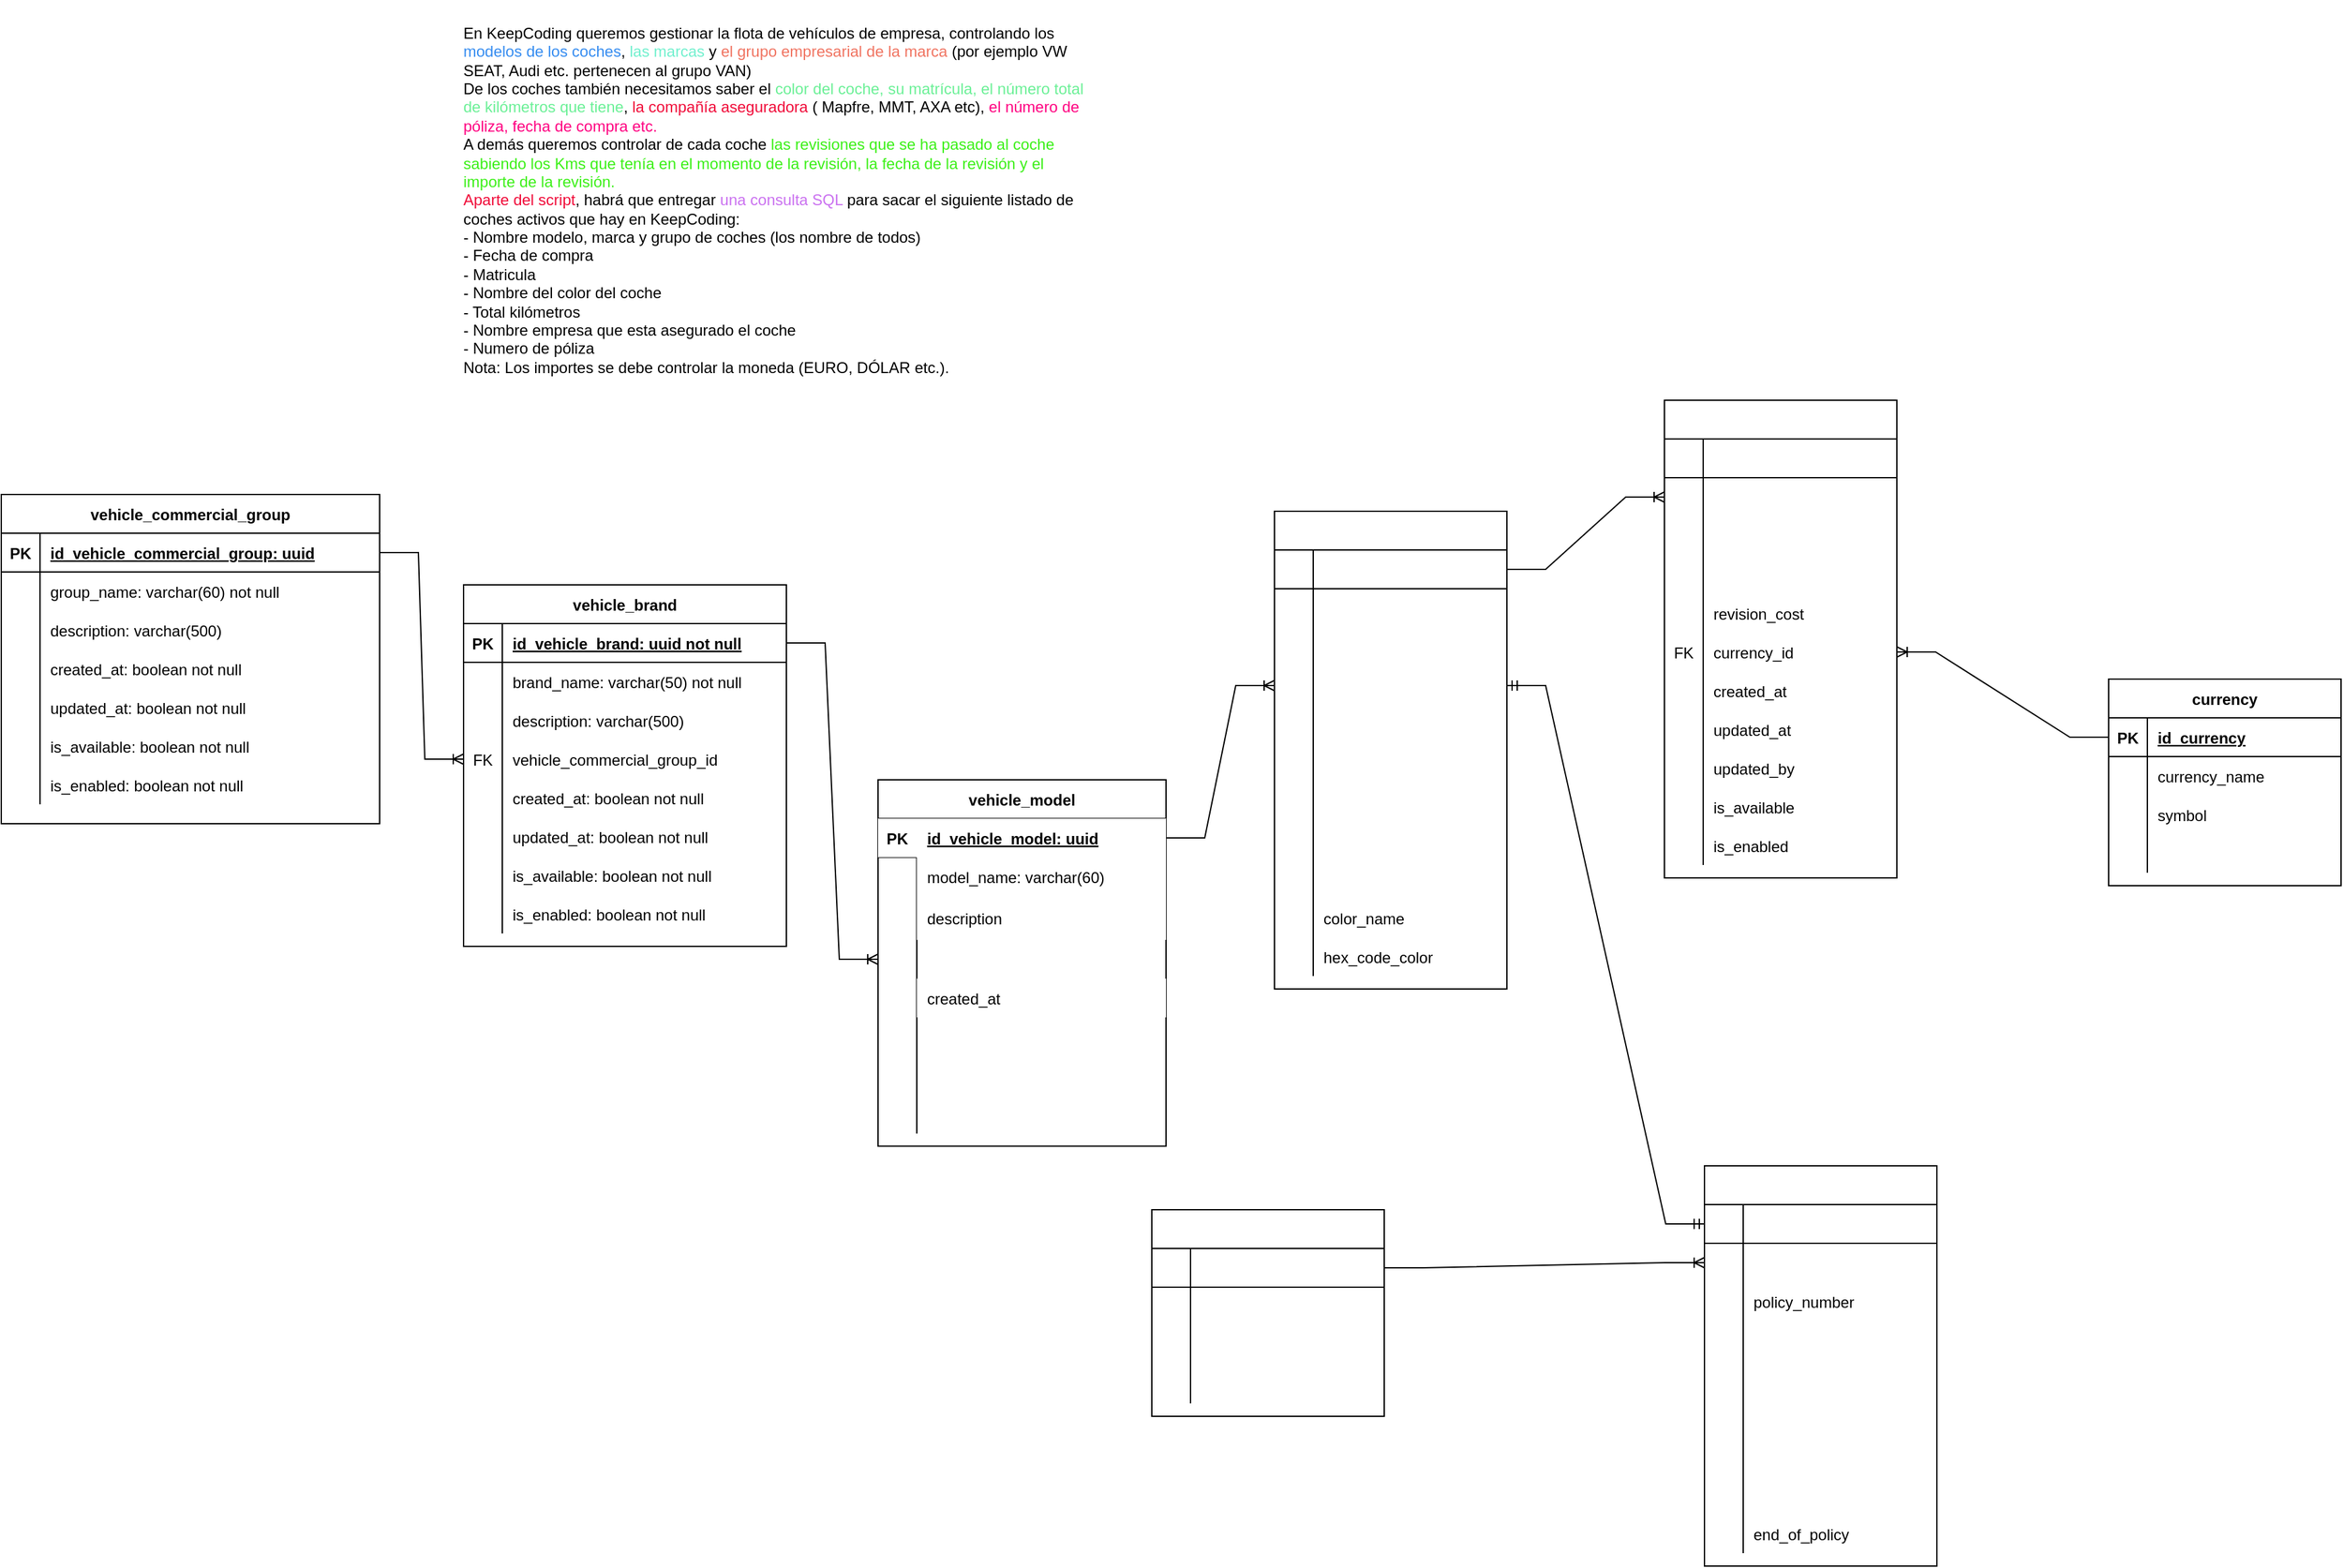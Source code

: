 <mxfile version="20.3.0" type="device"><diagram id="R2lEEEUBdFMjLlhIrx00" name="Page-1"><mxGraphModel dx="770" dy="1442" grid="0" gridSize="10" guides="1" tooltips="1" connect="1" arrows="1" fold="1" page="1" pageScale="1" pageWidth="850" pageHeight="1100" math="0" shadow="0" extFonts="Permanent Marker^https://fonts.googleapis.com/css?family=Permanent+Marker"><root><mxCell id="0"/><mxCell id="1" parent="0"/><mxCell id="br1_Gwcp125Em_y7wnRs-1" value="&lt;div style=&quot;text-align: justify;&quot;&gt;&lt;span style=&quot;background-color: initial;&quot;&gt;En KeepCoding queremos gestionar la flota de vehículos de empresa, controlando los&lt;/span&gt;&lt;/div&gt;&lt;div style=&quot;text-align: justify;&quot;&gt;&lt;span style=&quot;background-color: initial;&quot;&gt;&lt;font color=&quot;#358cf0&quot;&gt;modelos de los coches&lt;/font&gt;, &lt;font color=&quot;#71f0ce&quot;&gt;las marcas&lt;/font&gt; y &lt;font color=&quot;#f07360&quot;&gt;el grupo empresarial de la marca&lt;/font&gt; (por ejemplo VW&lt;/span&gt;&lt;/div&gt;&lt;div style=&quot;text-align: justify;&quot;&gt;&lt;span style=&quot;background-color: initial;&quot;&gt;SEAT, Audi etc. pertenecen al grupo VAN)&lt;/span&gt;&lt;/div&gt;&lt;div style=&quot;text-align: justify;&quot;&gt;&lt;span style=&quot;background-color: initial;&quot;&gt;De los coches también necesitamos saber el &lt;font color=&quot;#6af096&quot;&gt;color del coche, su matrícula, el número total&lt;/font&gt;&lt;/span&gt;&lt;/div&gt;&lt;div style=&quot;text-align: justify;&quot;&gt;&lt;span style=&quot;background-color: initial;&quot;&gt;&lt;font color=&quot;#6af096&quot;&gt;de kilómetros que tiene&lt;/font&gt;,&lt;font color=&quot;#f00a38&quot;&gt; la compañía aseguradora&lt;/font&gt; ( Mapfre, MMT, AXA etc), &lt;font color=&quot;#ff0080&quot;&gt;el número de&lt;/font&gt;&lt;/span&gt;&lt;/div&gt;&lt;div style=&quot;text-align: justify;&quot;&gt;&lt;span style=&quot;background-color: initial;&quot;&gt;&lt;font color=&quot;#ff0080&quot;&gt;póliza, fecha de compra etc.&lt;/font&gt;&lt;/span&gt;&lt;/div&gt;&lt;div style=&quot;text-align: justify;&quot;&gt;&lt;span style=&quot;background-color: initial;&quot;&gt;A demás queremos controlar de cada coche &lt;font color=&quot;#3af016&quot;&gt;las revisiones que se ha pasado al coche&lt;/font&gt;&lt;/span&gt;&lt;/div&gt;&lt;div style=&quot;text-align: justify;&quot;&gt;&lt;span style=&quot;background-color: initial;&quot;&gt;&lt;font color=&quot;#3af016&quot;&gt;sabiendo los Kms que tenía en el momento de la revisión, la fecha de la revisión y el&lt;/font&gt;&lt;/span&gt;&lt;/div&gt;&lt;div style=&quot;text-align: justify;&quot;&gt;&lt;span style=&quot;background-color: initial;&quot;&gt;&lt;font color=&quot;#3af016&quot;&gt;importe de la revisión.&lt;/font&gt;&lt;/span&gt;&lt;/div&gt;&lt;div style=&quot;text-align: justify;&quot;&gt;&lt;span style=&quot;background-color: initial;&quot;&gt;&lt;font color=&quot;#f00a38&quot;&gt;Aparte del script&lt;/font&gt;, habrá que entregar &lt;font color=&quot;#ca71f0&quot;&gt;una consulta SQL&lt;/font&gt; para sacar el siguiente listado de&lt;/span&gt;&lt;/div&gt;&lt;div style=&quot;text-align: justify;&quot;&gt;&lt;span style=&quot;background-color: initial;&quot;&gt;coches activos que hay en KeepCoding:&lt;/span&gt;&lt;/div&gt;&lt;div style=&quot;text-align: justify;&quot;&gt;&lt;span style=&quot;background-color: initial;&quot;&gt;- Nombre modelo, marca y grupo de coches (los nombre de todos)&lt;/span&gt;&lt;/div&gt;&lt;div style=&quot;text-align: justify;&quot;&gt;&lt;span style=&quot;background-color: initial;&quot;&gt;- Fecha de compra&lt;/span&gt;&lt;/div&gt;&lt;div style=&quot;text-align: justify;&quot;&gt;&lt;span style=&quot;background-color: initial;&quot;&gt;- Matricula&lt;/span&gt;&lt;/div&gt;&lt;div style=&quot;text-align: justify;&quot;&gt;&lt;span style=&quot;background-color: initial;&quot;&gt;- Nombre del color del coche&lt;/span&gt;&lt;/div&gt;&lt;div style=&quot;text-align: justify;&quot;&gt;&lt;span style=&quot;background-color: initial;&quot;&gt;- Total kilómetros&lt;/span&gt;&lt;/div&gt;&lt;div style=&quot;text-align: justify;&quot;&gt;&lt;span style=&quot;background-color: initial;&quot;&gt;- Nombre empresa que esta asegurado el coche&lt;/span&gt;&lt;/div&gt;&lt;div style=&quot;text-align: justify;&quot;&gt;&lt;span style=&quot;background-color: initial;&quot;&gt;- Numero de póliza&lt;/span&gt;&lt;/div&gt;&lt;div style=&quot;text-align: justify;&quot;&gt;&lt;span style=&quot;background-color: initial;&quot;&gt;Nota: Los importes se debe controlar la moneda (EURO, DÓLAR etc.).&lt;/span&gt;&lt;/div&gt;" style="text;html=1;strokeColor=none;fillColor=none;align=center;verticalAlign=middle;whiteSpace=wrap;rounded=0;" parent="1" vertex="1"><mxGeometry x="355" y="277" width="540" height="310" as="geometry"/></mxCell><mxCell id="br1_Gwcp125Em_y7wnRs-2" value="vehicle_brand" style="shape=table;startSize=30;container=1;collapsible=1;childLayout=tableLayout;fixedRows=1;rowLines=0;fontStyle=1;align=center;resizeLast=1;" parent="1" vertex="1"><mxGeometry x="385" y="730" width="250" height="280" as="geometry"/></mxCell><mxCell id="br1_Gwcp125Em_y7wnRs-3" value="" style="shape=tableRow;horizontal=0;startSize=0;swimlaneHead=0;swimlaneBody=0;fillColor=none;collapsible=0;dropTarget=0;points=[[0,0.5],[1,0.5]];portConstraint=eastwest;top=0;left=0;right=0;bottom=1;" parent="br1_Gwcp125Em_y7wnRs-2" vertex="1"><mxGeometry y="30" width="250" height="30" as="geometry"/></mxCell><mxCell id="br1_Gwcp125Em_y7wnRs-4" value="PK" style="shape=partialRectangle;connectable=0;fillColor=none;top=0;left=0;bottom=0;right=0;fontStyle=1;overflow=hidden;" parent="br1_Gwcp125Em_y7wnRs-3" vertex="1"><mxGeometry width="30" height="30" as="geometry"><mxRectangle width="30" height="30" as="alternateBounds"/></mxGeometry></mxCell><mxCell id="br1_Gwcp125Em_y7wnRs-5" value="id_vehicle_brand: uuid not null" style="shape=partialRectangle;connectable=0;fillColor=none;top=0;left=0;bottom=0;right=0;align=left;spacingLeft=6;fontStyle=5;overflow=hidden;" parent="br1_Gwcp125Em_y7wnRs-3" vertex="1"><mxGeometry x="30" width="220" height="30" as="geometry"><mxRectangle width="220" height="30" as="alternateBounds"/></mxGeometry></mxCell><mxCell id="br1_Gwcp125Em_y7wnRs-6" value="" style="shape=tableRow;horizontal=0;startSize=0;swimlaneHead=0;swimlaneBody=0;fillColor=none;collapsible=0;dropTarget=0;points=[[0,0.5],[1,0.5]];portConstraint=eastwest;top=0;left=0;right=0;bottom=0;" parent="br1_Gwcp125Em_y7wnRs-2" vertex="1"><mxGeometry y="60" width="250" height="30" as="geometry"/></mxCell><mxCell id="br1_Gwcp125Em_y7wnRs-7" value="" style="shape=partialRectangle;connectable=0;fillColor=none;top=0;left=0;bottom=0;right=0;editable=1;overflow=hidden;" parent="br1_Gwcp125Em_y7wnRs-6" vertex="1"><mxGeometry width="30" height="30" as="geometry"><mxRectangle width="30" height="30" as="alternateBounds"/></mxGeometry></mxCell><mxCell id="br1_Gwcp125Em_y7wnRs-8" value="brand_name: varchar(50) not null" style="shape=partialRectangle;connectable=0;fillColor=none;top=0;left=0;bottom=0;right=0;align=left;spacingLeft=6;overflow=hidden;" parent="br1_Gwcp125Em_y7wnRs-6" vertex="1"><mxGeometry x="30" width="220" height="30" as="geometry"><mxRectangle width="220" height="30" as="alternateBounds"/></mxGeometry></mxCell><mxCell id="br1_Gwcp125Em_y7wnRs-9" value="" style="shape=tableRow;horizontal=0;startSize=0;swimlaneHead=0;swimlaneBody=0;fillColor=none;collapsible=0;dropTarget=0;points=[[0,0.5],[1,0.5]];portConstraint=eastwest;top=0;left=0;right=0;bottom=0;" parent="br1_Gwcp125Em_y7wnRs-2" vertex="1"><mxGeometry y="90" width="250" height="30" as="geometry"/></mxCell><mxCell id="br1_Gwcp125Em_y7wnRs-10" value="" style="shape=partialRectangle;connectable=0;fillColor=none;top=0;left=0;bottom=0;right=0;editable=1;overflow=hidden;" parent="br1_Gwcp125Em_y7wnRs-9" vertex="1"><mxGeometry width="30" height="30" as="geometry"><mxRectangle width="30" height="30" as="alternateBounds"/></mxGeometry></mxCell><mxCell id="br1_Gwcp125Em_y7wnRs-11" value="description: varchar(500)" style="shape=partialRectangle;connectable=0;fillColor=none;top=0;left=0;bottom=0;right=0;align=left;spacingLeft=6;overflow=hidden;" parent="br1_Gwcp125Em_y7wnRs-9" vertex="1"><mxGeometry x="30" width="220" height="30" as="geometry"><mxRectangle width="220" height="30" as="alternateBounds"/></mxGeometry></mxCell><mxCell id="br1_Gwcp125Em_y7wnRs-12" value="" style="shape=tableRow;horizontal=0;startSize=0;swimlaneHead=0;swimlaneBody=0;fillColor=none;collapsible=0;dropTarget=0;points=[[0,0.5],[1,0.5]];portConstraint=eastwest;top=0;left=0;right=0;bottom=0;" parent="br1_Gwcp125Em_y7wnRs-2" vertex="1"><mxGeometry y="120" width="250" height="30" as="geometry"/></mxCell><mxCell id="br1_Gwcp125Em_y7wnRs-13" value="FK" style="shape=partialRectangle;connectable=0;fillColor=none;top=0;left=0;bottom=0;right=0;editable=1;overflow=hidden;" parent="br1_Gwcp125Em_y7wnRs-12" vertex="1"><mxGeometry width="30" height="30" as="geometry"><mxRectangle width="30" height="30" as="alternateBounds"/></mxGeometry></mxCell><mxCell id="br1_Gwcp125Em_y7wnRs-14" value="vehicle_commercial_group_id" style="shape=partialRectangle;connectable=0;fillColor=none;top=0;left=0;bottom=0;right=0;align=left;spacingLeft=6;overflow=hidden;" parent="br1_Gwcp125Em_y7wnRs-12" vertex="1"><mxGeometry x="30" width="220" height="30" as="geometry"><mxRectangle width="220" height="30" as="alternateBounds"/></mxGeometry></mxCell><mxCell id="br1_Gwcp125Em_y7wnRs-37" value="" style="shape=tableRow;horizontal=0;startSize=0;swimlaneHead=0;swimlaneBody=0;fillColor=none;collapsible=0;dropTarget=0;points=[[0,0.5],[1,0.5]];portConstraint=eastwest;top=0;left=0;right=0;bottom=0;" parent="br1_Gwcp125Em_y7wnRs-2" vertex="1"><mxGeometry y="150" width="250" height="30" as="geometry"/></mxCell><mxCell id="br1_Gwcp125Em_y7wnRs-38" value="" style="shape=partialRectangle;connectable=0;fillColor=none;top=0;left=0;bottom=0;right=0;editable=1;overflow=hidden;" parent="br1_Gwcp125Em_y7wnRs-37" vertex="1"><mxGeometry width="30" height="30" as="geometry"><mxRectangle width="30" height="30" as="alternateBounds"/></mxGeometry></mxCell><mxCell id="br1_Gwcp125Em_y7wnRs-39" value="created_at: boolean not null" style="shape=partialRectangle;connectable=0;fillColor=none;top=0;left=0;bottom=0;right=0;align=left;spacingLeft=6;overflow=hidden;" parent="br1_Gwcp125Em_y7wnRs-37" vertex="1"><mxGeometry x="30" width="220" height="30" as="geometry"><mxRectangle width="220" height="30" as="alternateBounds"/></mxGeometry></mxCell><mxCell id="br1_Gwcp125Em_y7wnRs-40" value="" style="shape=tableRow;horizontal=0;startSize=0;swimlaneHead=0;swimlaneBody=0;fillColor=none;collapsible=0;dropTarget=0;points=[[0,0.5],[1,0.5]];portConstraint=eastwest;top=0;left=0;right=0;bottom=0;" parent="br1_Gwcp125Em_y7wnRs-2" vertex="1"><mxGeometry y="180" width="250" height="30" as="geometry"/></mxCell><mxCell id="br1_Gwcp125Em_y7wnRs-41" value="" style="shape=partialRectangle;connectable=0;fillColor=none;top=0;left=0;bottom=0;right=0;editable=1;overflow=hidden;" parent="br1_Gwcp125Em_y7wnRs-40" vertex="1"><mxGeometry width="30" height="30" as="geometry"><mxRectangle width="30" height="30" as="alternateBounds"/></mxGeometry></mxCell><mxCell id="br1_Gwcp125Em_y7wnRs-42" value="updated_at: boolean not null" style="shape=partialRectangle;connectable=0;fillColor=none;top=0;left=0;bottom=0;right=0;align=left;spacingLeft=6;overflow=hidden;" parent="br1_Gwcp125Em_y7wnRs-40" vertex="1"><mxGeometry x="30" width="220" height="30" as="geometry"><mxRectangle width="220" height="30" as="alternateBounds"/></mxGeometry></mxCell><mxCell id="br1_Gwcp125Em_y7wnRs-43" value="" style="shape=tableRow;horizontal=0;startSize=0;swimlaneHead=0;swimlaneBody=0;fillColor=none;collapsible=0;dropTarget=0;points=[[0,0.5],[1,0.5]];portConstraint=eastwest;top=0;left=0;right=0;bottom=0;" parent="br1_Gwcp125Em_y7wnRs-2" vertex="1"><mxGeometry y="210" width="250" height="30" as="geometry"/></mxCell><mxCell id="br1_Gwcp125Em_y7wnRs-44" value="" style="shape=partialRectangle;connectable=0;fillColor=none;top=0;left=0;bottom=0;right=0;editable=1;overflow=hidden;" parent="br1_Gwcp125Em_y7wnRs-43" vertex="1"><mxGeometry width="30" height="30" as="geometry"><mxRectangle width="30" height="30" as="alternateBounds"/></mxGeometry></mxCell><mxCell id="br1_Gwcp125Em_y7wnRs-45" value="is_available: boolean not null" style="shape=partialRectangle;connectable=0;fillColor=none;top=0;left=0;bottom=0;right=0;align=left;spacingLeft=6;overflow=hidden;" parent="br1_Gwcp125Em_y7wnRs-43" vertex="1"><mxGeometry x="30" width="220" height="30" as="geometry"><mxRectangle width="220" height="30" as="alternateBounds"/></mxGeometry></mxCell><mxCell id="br1_Gwcp125Em_y7wnRs-46" value="" style="shape=tableRow;horizontal=0;startSize=0;swimlaneHead=0;swimlaneBody=0;fillColor=none;collapsible=0;dropTarget=0;points=[[0,0.5],[1,0.5]];portConstraint=eastwest;top=0;left=0;right=0;bottom=0;" parent="br1_Gwcp125Em_y7wnRs-2" vertex="1"><mxGeometry y="240" width="250" height="30" as="geometry"/></mxCell><mxCell id="br1_Gwcp125Em_y7wnRs-47" value="" style="shape=partialRectangle;connectable=0;fillColor=none;top=0;left=0;bottom=0;right=0;editable=1;overflow=hidden;" parent="br1_Gwcp125Em_y7wnRs-46" vertex="1"><mxGeometry width="30" height="30" as="geometry"><mxRectangle width="30" height="30" as="alternateBounds"/></mxGeometry></mxCell><mxCell id="br1_Gwcp125Em_y7wnRs-48" value="is_enabled: boolean not null" style="shape=partialRectangle;connectable=0;fillColor=none;top=0;left=0;bottom=0;right=0;align=left;spacingLeft=6;overflow=hidden;" parent="br1_Gwcp125Em_y7wnRs-46" vertex="1"><mxGeometry x="30" width="220" height="30" as="geometry"><mxRectangle width="220" height="30" as="alternateBounds"/></mxGeometry></mxCell><mxCell id="br1_Gwcp125Em_y7wnRs-15" value="vehicle_commercial_group" style="shape=table;startSize=30;container=1;collapsible=1;childLayout=tableLayout;fixedRows=1;rowLines=0;fontStyle=1;align=center;resizeLast=1;" parent="1" vertex="1"><mxGeometry x="27" y="660" width="293" height="255" as="geometry"/></mxCell><mxCell id="br1_Gwcp125Em_y7wnRs-16" value="" style="shape=tableRow;horizontal=0;startSize=0;swimlaneHead=0;swimlaneBody=0;fillColor=none;collapsible=0;dropTarget=0;points=[[0,0.5],[1,0.5]];portConstraint=eastwest;top=0;left=0;right=0;bottom=1;" parent="br1_Gwcp125Em_y7wnRs-15" vertex="1"><mxGeometry y="30" width="293" height="30" as="geometry"/></mxCell><mxCell id="br1_Gwcp125Em_y7wnRs-17" value="PK" style="shape=partialRectangle;connectable=0;fillColor=none;top=0;left=0;bottom=0;right=0;fontStyle=1;overflow=hidden;" parent="br1_Gwcp125Em_y7wnRs-16" vertex="1"><mxGeometry width="30" height="30" as="geometry"><mxRectangle width="30" height="30" as="alternateBounds"/></mxGeometry></mxCell><mxCell id="br1_Gwcp125Em_y7wnRs-18" value="id_vehicle_commercial_group: uuid" style="shape=partialRectangle;connectable=0;fillColor=none;top=0;left=0;bottom=0;right=0;align=left;spacingLeft=6;fontStyle=5;overflow=hidden;" parent="br1_Gwcp125Em_y7wnRs-16" vertex="1"><mxGeometry x="30" width="263" height="30" as="geometry"><mxRectangle width="263" height="30" as="alternateBounds"/></mxGeometry></mxCell><mxCell id="br1_Gwcp125Em_y7wnRs-19" value="" style="shape=tableRow;horizontal=0;startSize=0;swimlaneHead=0;swimlaneBody=0;fillColor=none;collapsible=0;dropTarget=0;points=[[0,0.5],[1,0.5]];portConstraint=eastwest;top=0;left=0;right=0;bottom=0;" parent="br1_Gwcp125Em_y7wnRs-15" vertex="1"><mxGeometry y="60" width="293" height="30" as="geometry"/></mxCell><mxCell id="br1_Gwcp125Em_y7wnRs-20" value="" style="shape=partialRectangle;connectable=0;fillColor=none;top=0;left=0;bottom=0;right=0;editable=1;overflow=hidden;" parent="br1_Gwcp125Em_y7wnRs-19" vertex="1"><mxGeometry width="30" height="30" as="geometry"><mxRectangle width="30" height="30" as="alternateBounds"/></mxGeometry></mxCell><mxCell id="br1_Gwcp125Em_y7wnRs-21" value="group_name: varchar(60) not null" style="shape=partialRectangle;connectable=0;fillColor=none;top=0;left=0;bottom=0;right=0;align=left;spacingLeft=6;overflow=hidden;" parent="br1_Gwcp125Em_y7wnRs-19" vertex="1"><mxGeometry x="30" width="263" height="30" as="geometry"><mxRectangle width="263" height="30" as="alternateBounds"/></mxGeometry></mxCell><mxCell id="br1_Gwcp125Em_y7wnRs-22" value="" style="shape=tableRow;horizontal=0;startSize=0;swimlaneHead=0;swimlaneBody=0;fillColor=none;collapsible=0;dropTarget=0;points=[[0,0.5],[1,0.5]];portConstraint=eastwest;top=0;left=0;right=0;bottom=0;" parent="br1_Gwcp125Em_y7wnRs-15" vertex="1"><mxGeometry y="90" width="293" height="30" as="geometry"/></mxCell><mxCell id="br1_Gwcp125Em_y7wnRs-23" value="" style="shape=partialRectangle;connectable=0;fillColor=none;top=0;left=0;bottom=0;right=0;editable=1;overflow=hidden;" parent="br1_Gwcp125Em_y7wnRs-22" vertex="1"><mxGeometry width="30" height="30" as="geometry"><mxRectangle width="30" height="30" as="alternateBounds"/></mxGeometry></mxCell><mxCell id="br1_Gwcp125Em_y7wnRs-24" value="description: varchar(500)" style="shape=partialRectangle;connectable=0;fillColor=none;top=0;left=0;bottom=0;right=0;align=left;spacingLeft=6;overflow=hidden;" parent="br1_Gwcp125Em_y7wnRs-22" vertex="1"><mxGeometry x="30" width="263" height="30" as="geometry"><mxRectangle width="263" height="30" as="alternateBounds"/></mxGeometry></mxCell><mxCell id="br1_Gwcp125Em_y7wnRs-25" value="" style="shape=tableRow;horizontal=0;startSize=0;swimlaneHead=0;swimlaneBody=0;fillColor=none;collapsible=0;dropTarget=0;points=[[0,0.5],[1,0.5]];portConstraint=eastwest;top=0;left=0;right=0;bottom=0;" parent="br1_Gwcp125Em_y7wnRs-15" vertex="1"><mxGeometry y="120" width="293" height="30" as="geometry"/></mxCell><mxCell id="br1_Gwcp125Em_y7wnRs-26" value="" style="shape=partialRectangle;connectable=0;fillColor=none;top=0;left=0;bottom=0;right=0;editable=1;overflow=hidden;" parent="br1_Gwcp125Em_y7wnRs-25" vertex="1"><mxGeometry width="30" height="30" as="geometry"><mxRectangle width="30" height="30" as="alternateBounds"/></mxGeometry></mxCell><mxCell id="br1_Gwcp125Em_y7wnRs-27" value="created_at: boolean not null" style="shape=partialRectangle;connectable=0;fillColor=none;top=0;left=0;bottom=0;right=0;align=left;spacingLeft=6;overflow=hidden;" parent="br1_Gwcp125Em_y7wnRs-25" vertex="1"><mxGeometry x="30" width="263" height="30" as="geometry"><mxRectangle width="263" height="30" as="alternateBounds"/></mxGeometry></mxCell><mxCell id="br1_Gwcp125Em_y7wnRs-28" value="" style="shape=tableRow;horizontal=0;startSize=0;swimlaneHead=0;swimlaneBody=0;fillColor=none;collapsible=0;dropTarget=0;points=[[0,0.5],[1,0.5]];portConstraint=eastwest;top=0;left=0;right=0;bottom=0;" parent="br1_Gwcp125Em_y7wnRs-15" vertex="1"><mxGeometry y="150" width="293" height="30" as="geometry"/></mxCell><mxCell id="br1_Gwcp125Em_y7wnRs-29" value="" style="shape=partialRectangle;connectable=0;fillColor=none;top=0;left=0;bottom=0;right=0;editable=1;overflow=hidden;" parent="br1_Gwcp125Em_y7wnRs-28" vertex="1"><mxGeometry width="30" height="30" as="geometry"><mxRectangle width="30" height="30" as="alternateBounds"/></mxGeometry></mxCell><mxCell id="br1_Gwcp125Em_y7wnRs-30" value="updated_at: boolean not null" style="shape=partialRectangle;connectable=0;fillColor=none;top=0;left=0;bottom=0;right=0;align=left;spacingLeft=6;overflow=hidden;" parent="br1_Gwcp125Em_y7wnRs-28" vertex="1"><mxGeometry x="30" width="263" height="30" as="geometry"><mxRectangle width="263" height="30" as="alternateBounds"/></mxGeometry></mxCell><mxCell id="br1_Gwcp125Em_y7wnRs-34" value="" style="shape=tableRow;horizontal=0;startSize=0;swimlaneHead=0;swimlaneBody=0;fillColor=none;collapsible=0;dropTarget=0;points=[[0,0.5],[1,0.5]];portConstraint=eastwest;top=0;left=0;right=0;bottom=0;" parent="br1_Gwcp125Em_y7wnRs-15" vertex="1"><mxGeometry y="180" width="293" height="30" as="geometry"/></mxCell><mxCell id="br1_Gwcp125Em_y7wnRs-35" value="" style="shape=partialRectangle;connectable=0;fillColor=none;top=0;left=0;bottom=0;right=0;editable=1;overflow=hidden;" parent="br1_Gwcp125Em_y7wnRs-34" vertex="1"><mxGeometry width="30" height="30" as="geometry"><mxRectangle width="30" height="30" as="alternateBounds"/></mxGeometry></mxCell><mxCell id="br1_Gwcp125Em_y7wnRs-36" value="is_available: boolean not null" style="shape=partialRectangle;connectable=0;fillColor=none;top=0;left=0;bottom=0;right=0;align=left;spacingLeft=6;overflow=hidden;" parent="br1_Gwcp125Em_y7wnRs-34" vertex="1"><mxGeometry x="30" width="263" height="30" as="geometry"><mxRectangle width="263" height="30" as="alternateBounds"/></mxGeometry></mxCell><mxCell id="br1_Gwcp125Em_y7wnRs-31" value="" style="shape=tableRow;horizontal=0;startSize=0;swimlaneHead=0;swimlaneBody=0;fillColor=none;collapsible=0;dropTarget=0;points=[[0,0.5],[1,0.5]];portConstraint=eastwest;top=0;left=0;right=0;bottom=0;" parent="br1_Gwcp125Em_y7wnRs-15" vertex="1"><mxGeometry y="210" width="293" height="30" as="geometry"/></mxCell><mxCell id="br1_Gwcp125Em_y7wnRs-32" value="" style="shape=partialRectangle;connectable=0;fillColor=none;top=0;left=0;bottom=0;right=0;editable=1;overflow=hidden;" parent="br1_Gwcp125Em_y7wnRs-31" vertex="1"><mxGeometry width="30" height="30" as="geometry"><mxRectangle width="30" height="30" as="alternateBounds"/></mxGeometry></mxCell><mxCell id="br1_Gwcp125Em_y7wnRs-33" value="is_enabled: boolean not null" style="shape=partialRectangle;connectable=0;fillColor=none;top=0;left=0;bottom=0;right=0;align=left;spacingLeft=6;overflow=hidden;" parent="br1_Gwcp125Em_y7wnRs-31" vertex="1"><mxGeometry x="30" width="263" height="30" as="geometry"><mxRectangle width="263" height="30" as="alternateBounds"/></mxGeometry></mxCell><mxCell id="br1_Gwcp125Em_y7wnRs-51" value="" style="edgeStyle=entityRelationEdgeStyle;fontSize=12;html=1;endArrow=ERoneToMany;rounded=0;" parent="1" source="br1_Gwcp125Em_y7wnRs-16" target="br1_Gwcp125Em_y7wnRs-12" edge="1"><mxGeometry width="100" height="100" relative="1" as="geometry"><mxPoint x="410" y="700" as="sourcePoint"/><mxPoint x="510" y="600" as="targetPoint"/></mxGeometry></mxCell><mxCell id="br1_Gwcp125Em_y7wnRs-65" value="vehicle_model" style="shape=table;startSize=30;container=1;collapsible=1;childLayout=tableLayout;fixedRows=1;rowLines=0;fontStyle=1;align=center;resizeLast=1;" parent="1" vertex="1"><mxGeometry x="706" y="881" width="223" height="283.75" as="geometry"/></mxCell><mxCell id="br1_Gwcp125Em_y7wnRs-66" value="" style="shape=tableRow;horizontal=0;startSize=0;swimlaneHead=0;swimlaneBody=0;fillColor=none;collapsible=0;dropTarget=0;points=[[0,0.5],[1,0.5]];portConstraint=eastwest;top=0;left=0;right=0;bottom=1;fontColor=#CA71F0;" parent="br1_Gwcp125Em_y7wnRs-65" vertex="1"><mxGeometry y="30" width="223" height="30" as="geometry"/></mxCell><mxCell id="br1_Gwcp125Em_y7wnRs-67" value="PK" style="shape=partialRectangle;connectable=0;top=0;left=0;bottom=0;right=0;fontStyle=1;overflow=hidden;" parent="br1_Gwcp125Em_y7wnRs-66" vertex="1"><mxGeometry width="30" height="30" as="geometry"><mxRectangle width="30" height="30" as="alternateBounds"/></mxGeometry></mxCell><mxCell id="br1_Gwcp125Em_y7wnRs-68" value="id_vehicle_model: uuid" style="shape=partialRectangle;connectable=0;top=0;left=0;bottom=0;right=0;align=left;spacingLeft=6;fontStyle=5;overflow=hidden;" parent="br1_Gwcp125Em_y7wnRs-66" vertex="1"><mxGeometry x="30" width="193" height="30" as="geometry"><mxRectangle width="193" height="30" as="alternateBounds"/></mxGeometry></mxCell><mxCell id="br1_Gwcp125Em_y7wnRs-69" value="" style="shape=tableRow;horizontal=0;startSize=0;swimlaneHead=0;swimlaneBody=0;fillColor=none;collapsible=0;dropTarget=0;points=[[0,0.5],[1,0.5]];portConstraint=eastwest;top=0;left=0;right=0;bottom=0;fontColor=#CA71F0;" parent="br1_Gwcp125Em_y7wnRs-65" vertex="1"><mxGeometry y="60" width="223" height="30" as="geometry"/></mxCell><mxCell id="br1_Gwcp125Em_y7wnRs-70" value="" style="shape=partialRectangle;connectable=0;fillColor=none;top=0;left=0;bottom=0;right=0;editable=1;overflow=hidden;fontColor=#CA71F0;" parent="br1_Gwcp125Em_y7wnRs-69" vertex="1"><mxGeometry width="30" height="30" as="geometry"><mxRectangle width="30" height="30" as="alternateBounds"/></mxGeometry></mxCell><mxCell id="br1_Gwcp125Em_y7wnRs-71" value="model_name: varchar(60)" style="shape=partialRectangle;connectable=0;top=0;left=0;bottom=0;right=0;align=left;spacingLeft=6;overflow=hidden;" parent="br1_Gwcp125Em_y7wnRs-69" vertex="1"><mxGeometry x="30" width="193" height="30" as="geometry"><mxRectangle width="193" height="30" as="alternateBounds"/></mxGeometry></mxCell><mxCell id="br1_Gwcp125Em_y7wnRs-72" value="" style="shape=tableRow;horizontal=0;startSize=0;swimlaneHead=0;swimlaneBody=0;fillColor=none;collapsible=0;dropTarget=0;points=[[0,0.5],[1,0.5]];portConstraint=eastwest;top=0;left=0;right=0;bottom=0;fontColor=#CA71F0;" parent="br1_Gwcp125Em_y7wnRs-65" vertex="1"><mxGeometry y="90" width="223" height="34" as="geometry"/></mxCell><mxCell id="br1_Gwcp125Em_y7wnRs-73" value="" style="shape=partialRectangle;connectable=0;fillColor=none;top=0;left=0;bottom=0;right=0;editable=1;overflow=hidden;fontColor=#CA71F0;" parent="br1_Gwcp125Em_y7wnRs-72" vertex="1"><mxGeometry width="30" height="34" as="geometry"><mxRectangle width="30" height="34" as="alternateBounds"/></mxGeometry></mxCell><mxCell id="br1_Gwcp125Em_y7wnRs-74" value="description" style="shape=partialRectangle;connectable=0;top=0;left=0;bottom=0;right=0;align=left;spacingLeft=6;overflow=hidden;" parent="br1_Gwcp125Em_y7wnRs-72" vertex="1"><mxGeometry x="30" width="193" height="34" as="geometry"><mxRectangle width="193" height="34" as="alternateBounds"/></mxGeometry></mxCell><mxCell id="br1_Gwcp125Em_y7wnRs-91" value="" style="shape=tableRow;horizontal=0;startSize=0;swimlaneHead=0;swimlaneBody=0;fillColor=none;collapsible=0;dropTarget=0;points=[[0,0.5],[1,0.5]];portConstraint=eastwest;top=0;left=0;right=0;bottom=0;fontColor=#FFFFFF;" parent="br1_Gwcp125Em_y7wnRs-65" vertex="1"><mxGeometry y="124" width="223" height="30" as="geometry"/></mxCell><mxCell id="br1_Gwcp125Em_y7wnRs-92" value="FK" style="shape=partialRectangle;connectable=0;fillColor=none;top=0;left=0;bottom=0;right=0;editable=1;overflow=hidden;fontColor=#FFFFFF;" parent="br1_Gwcp125Em_y7wnRs-91" vertex="1"><mxGeometry width="30" height="30" as="geometry"><mxRectangle width="30" height="30" as="alternateBounds"/></mxGeometry></mxCell><mxCell id="br1_Gwcp125Em_y7wnRs-93" value="vehicle_brand_id" style="shape=partialRectangle;connectable=0;fillColor=none;top=0;left=0;bottom=0;right=0;align=left;spacingLeft=6;overflow=hidden;fontColor=#FFFFFF;" parent="br1_Gwcp125Em_y7wnRs-91" vertex="1"><mxGeometry x="30" width="193" height="30" as="geometry"><mxRectangle width="193" height="30" as="alternateBounds"/></mxGeometry></mxCell><mxCell id="br1_Gwcp125Em_y7wnRs-75" value="" style="shape=tableRow;horizontal=0;startSize=0;swimlaneHead=0;swimlaneBody=0;fillColor=none;collapsible=0;dropTarget=0;points=[[0,0.5],[1,0.5]];portConstraint=eastwest;top=0;left=0;right=0;bottom=0;fontColor=#CA71F0;" parent="br1_Gwcp125Em_y7wnRs-65" vertex="1"><mxGeometry y="154" width="223" height="30" as="geometry"/></mxCell><mxCell id="br1_Gwcp125Em_y7wnRs-76" value="" style="shape=partialRectangle;connectable=0;fillColor=none;top=0;left=0;bottom=0;right=0;editable=1;overflow=hidden;fontColor=#CA71F0;" parent="br1_Gwcp125Em_y7wnRs-75" vertex="1"><mxGeometry width="30" height="30" as="geometry"><mxRectangle width="30" height="30" as="alternateBounds"/></mxGeometry></mxCell><mxCell id="br1_Gwcp125Em_y7wnRs-77" value="created_at" style="shape=partialRectangle;connectable=0;top=0;left=0;bottom=0;right=0;align=left;spacingLeft=6;overflow=hidden;" parent="br1_Gwcp125Em_y7wnRs-75" vertex="1"><mxGeometry x="30" width="193" height="30" as="geometry"><mxRectangle width="193" height="30" as="alternateBounds"/></mxGeometry></mxCell><mxCell id="br1_Gwcp125Em_y7wnRs-82" value="" style="shape=tableRow;horizontal=0;startSize=0;swimlaneHead=0;swimlaneBody=0;fillColor=none;collapsible=0;dropTarget=0;points=[[0,0.5],[1,0.5]];portConstraint=eastwest;top=0;left=0;right=0;bottom=0;fontColor=#CA71F0;" parent="br1_Gwcp125Em_y7wnRs-65" vertex="1"><mxGeometry y="184" width="223" height="30" as="geometry"/></mxCell><mxCell id="br1_Gwcp125Em_y7wnRs-83" value="" style="shape=partialRectangle;connectable=0;fillColor=none;top=0;left=0;bottom=0;right=0;editable=1;overflow=hidden;fontColor=#CA71F0;" parent="br1_Gwcp125Em_y7wnRs-82" vertex="1"><mxGeometry width="30" height="30" as="geometry"><mxRectangle width="30" height="30" as="alternateBounds"/></mxGeometry></mxCell><mxCell id="br1_Gwcp125Em_y7wnRs-84" value="updated_at" style="shape=partialRectangle;connectable=0;fillColor=none;top=0;left=0;bottom=0;right=0;align=left;spacingLeft=6;overflow=hidden;fontColor=#FFFFFF;" parent="br1_Gwcp125Em_y7wnRs-82" vertex="1"><mxGeometry x="30" width="193" height="30" as="geometry"><mxRectangle width="193" height="30" as="alternateBounds"/></mxGeometry></mxCell><mxCell id="br1_Gwcp125Em_y7wnRs-85" value="" style="shape=tableRow;horizontal=0;startSize=0;swimlaneHead=0;swimlaneBody=0;fillColor=none;collapsible=0;dropTarget=0;points=[[0,0.5],[1,0.5]];portConstraint=eastwest;top=0;left=0;right=0;bottom=0;fontColor=#FFFFFF;" parent="br1_Gwcp125Em_y7wnRs-65" vertex="1"><mxGeometry y="214" width="223" height="30" as="geometry"/></mxCell><mxCell id="br1_Gwcp125Em_y7wnRs-86" value="" style="shape=partialRectangle;connectable=0;fillColor=none;top=0;left=0;bottom=0;right=0;editable=1;overflow=hidden;fontColor=#FFFFFF;" parent="br1_Gwcp125Em_y7wnRs-85" vertex="1"><mxGeometry width="30" height="30" as="geometry"><mxRectangle width="30" height="30" as="alternateBounds"/></mxGeometry></mxCell><mxCell id="br1_Gwcp125Em_y7wnRs-87" value="is_available" style="shape=partialRectangle;connectable=0;fillColor=none;top=0;left=0;bottom=0;right=0;align=left;spacingLeft=6;overflow=hidden;fontColor=#FFFFFF;" parent="br1_Gwcp125Em_y7wnRs-85" vertex="1"><mxGeometry x="30" width="193" height="30" as="geometry"><mxRectangle width="193" height="30" as="alternateBounds"/></mxGeometry></mxCell><mxCell id="br1_Gwcp125Em_y7wnRs-88" value="" style="shape=tableRow;horizontal=0;startSize=0;swimlaneHead=0;swimlaneBody=0;fillColor=none;collapsible=0;dropTarget=0;points=[[0,0.5],[1,0.5]];portConstraint=eastwest;top=0;left=0;right=0;bottom=0;fontColor=#FFFFFF;" parent="br1_Gwcp125Em_y7wnRs-65" vertex="1"><mxGeometry y="244" width="223" height="30" as="geometry"/></mxCell><mxCell id="br1_Gwcp125Em_y7wnRs-89" value="" style="shape=partialRectangle;connectable=0;fillColor=none;top=0;left=0;bottom=0;right=0;editable=1;overflow=hidden;fontColor=#FFFFFF;" parent="br1_Gwcp125Em_y7wnRs-88" vertex="1"><mxGeometry width="30" height="30" as="geometry"><mxRectangle width="30" height="30" as="alternateBounds"/></mxGeometry></mxCell><mxCell id="br1_Gwcp125Em_y7wnRs-90" value="is_enabled" style="shape=partialRectangle;connectable=0;fillColor=none;top=0;left=0;bottom=0;right=0;align=left;spacingLeft=6;overflow=hidden;fontColor=#FFFFFF;" parent="br1_Gwcp125Em_y7wnRs-88" vertex="1"><mxGeometry x="30" width="193" height="30" as="geometry"><mxRectangle width="193" height="30" as="alternateBounds"/></mxGeometry></mxCell><mxCell id="br1_Gwcp125Em_y7wnRs-94" value="" style="edgeStyle=entityRelationEdgeStyle;fontSize=12;html=1;endArrow=ERoneToMany;rounded=0;fontColor=#FFFFFF;" parent="1" source="br1_Gwcp125Em_y7wnRs-3" target="br1_Gwcp125Em_y7wnRs-91" edge="1"><mxGeometry width="100" height="100" relative="1" as="geometry"><mxPoint x="720" y="730" as="sourcePoint"/><mxPoint x="820" y="630" as="targetPoint"/></mxGeometry></mxCell><mxCell id="br1_Gwcp125Em_y7wnRs-95" value="vehicle" style="shape=table;startSize=30;container=1;collapsible=1;childLayout=tableLayout;fixedRows=1;rowLines=0;fontStyle=1;align=center;resizeLast=1;fontColor=#FFFFFF;" parent="1" vertex="1"><mxGeometry x="1013" y="673" width="180" height="370" as="geometry"/></mxCell><mxCell id="br1_Gwcp125Em_y7wnRs-96" value="" style="shape=tableRow;horizontal=0;startSize=0;swimlaneHead=0;swimlaneBody=0;fillColor=none;collapsible=0;dropTarget=0;points=[[0,0.5],[1,0.5]];portConstraint=eastwest;top=0;left=0;right=0;bottom=1;fontColor=#FFFFFF;" parent="br1_Gwcp125Em_y7wnRs-95" vertex="1"><mxGeometry y="30" width="180" height="30" as="geometry"/></mxCell><mxCell id="br1_Gwcp125Em_y7wnRs-97" value="PK" style="shape=partialRectangle;connectable=0;fillColor=none;top=0;left=0;bottom=0;right=0;fontStyle=1;overflow=hidden;fontColor=#FFFFFF;" parent="br1_Gwcp125Em_y7wnRs-96" vertex="1"><mxGeometry width="30" height="30" as="geometry"><mxRectangle width="30" height="30" as="alternateBounds"/></mxGeometry></mxCell><mxCell id="br1_Gwcp125Em_y7wnRs-98" value="id_vehicle" style="shape=partialRectangle;connectable=0;fillColor=none;top=0;left=0;bottom=0;right=0;align=left;spacingLeft=6;fontStyle=5;overflow=hidden;fontColor=#FFFFFF;" parent="br1_Gwcp125Em_y7wnRs-96" vertex="1"><mxGeometry x="30" width="150" height="30" as="geometry"><mxRectangle width="150" height="30" as="alternateBounds"/></mxGeometry></mxCell><mxCell id="br1_Gwcp125Em_y7wnRs-99" value="" style="shape=tableRow;horizontal=0;startSize=0;swimlaneHead=0;swimlaneBody=0;fillColor=none;collapsible=0;dropTarget=0;points=[[0,0.5],[1,0.5]];portConstraint=eastwest;top=0;left=0;right=0;bottom=0;fontColor=#FFFFFF;" parent="br1_Gwcp125Em_y7wnRs-95" vertex="1"><mxGeometry y="60" width="180" height="30" as="geometry"/></mxCell><mxCell id="br1_Gwcp125Em_y7wnRs-100" value="" style="shape=partialRectangle;connectable=0;fillColor=none;top=0;left=0;bottom=0;right=0;editable=1;overflow=hidden;fontColor=#FFFFFF;" parent="br1_Gwcp125Em_y7wnRs-99" vertex="1"><mxGeometry width="30" height="30" as="geometry"><mxRectangle width="30" height="30" as="alternateBounds"/></mxGeometry></mxCell><mxCell id="br1_Gwcp125Em_y7wnRs-101" value="vehicle_model_id" style="shape=partialRectangle;connectable=0;fillColor=none;top=0;left=0;bottom=0;right=0;align=left;spacingLeft=6;overflow=hidden;fontColor=#FFFFFF;" parent="br1_Gwcp125Em_y7wnRs-99" vertex="1"><mxGeometry x="30" width="150" height="30" as="geometry"><mxRectangle width="150" height="30" as="alternateBounds"/></mxGeometry></mxCell><mxCell id="br1_Gwcp125Em_y7wnRs-102" value="" style="shape=tableRow;horizontal=0;startSize=0;swimlaneHead=0;swimlaneBody=0;fillColor=none;collapsible=0;dropTarget=0;points=[[0,0.5],[1,0.5]];portConstraint=eastwest;top=0;left=0;right=0;bottom=0;fontColor=#FFFFFF;" parent="br1_Gwcp125Em_y7wnRs-95" vertex="1"><mxGeometry y="90" width="180" height="30" as="geometry"/></mxCell><mxCell id="br1_Gwcp125Em_y7wnRs-103" value="" style="shape=partialRectangle;connectable=0;fillColor=none;top=0;left=0;bottom=0;right=0;editable=1;overflow=hidden;fontColor=#FFFFFF;" parent="br1_Gwcp125Em_y7wnRs-102" vertex="1"><mxGeometry width="30" height="30" as="geometry"><mxRectangle width="30" height="30" as="alternateBounds"/></mxGeometry></mxCell><mxCell id="br1_Gwcp125Em_y7wnRs-104" value="vehicle_registration" style="shape=partialRectangle;connectable=0;fillColor=none;top=0;left=0;bottom=0;right=0;align=left;spacingLeft=6;overflow=hidden;fontColor=#FFFFFF;" parent="br1_Gwcp125Em_y7wnRs-102" vertex="1"><mxGeometry x="30" width="150" height="30" as="geometry"><mxRectangle width="150" height="30" as="alternateBounds"/></mxGeometry></mxCell><mxCell id="br1_Gwcp125Em_y7wnRs-105" value="" style="shape=tableRow;horizontal=0;startSize=0;swimlaneHead=0;swimlaneBody=0;fillColor=none;collapsible=0;dropTarget=0;points=[[0,0.5],[1,0.5]];portConstraint=eastwest;top=0;left=0;right=0;bottom=0;fontColor=#FFFFFF;" parent="br1_Gwcp125Em_y7wnRs-95" vertex="1"><mxGeometry y="120" width="180" height="30" as="geometry"/></mxCell><mxCell id="br1_Gwcp125Em_y7wnRs-106" value="FK" style="shape=partialRectangle;connectable=0;fillColor=none;top=0;left=0;bottom=0;right=0;editable=1;overflow=hidden;fontColor=#FFFFFF;" parent="br1_Gwcp125Em_y7wnRs-105" vertex="1"><mxGeometry width="30" height="30" as="geometry"><mxRectangle width="30" height="30" as="alternateBounds"/></mxGeometry></mxCell><mxCell id="br1_Gwcp125Em_y7wnRs-107" value="vehicle_policy_id" style="shape=partialRectangle;connectable=0;fillColor=none;top=0;left=0;bottom=0;right=0;align=left;spacingLeft=6;overflow=hidden;fontColor=#FFFFFF;" parent="br1_Gwcp125Em_y7wnRs-105" vertex="1"><mxGeometry x="30" width="150" height="30" as="geometry"><mxRectangle width="150" height="30" as="alternateBounds"/></mxGeometry></mxCell><mxCell id="br1_Gwcp125Em_y7wnRs-140" value="" style="shape=tableRow;horizontal=0;startSize=0;swimlaneHead=0;swimlaneBody=0;fillColor=none;collapsible=0;dropTarget=0;points=[[0,0.5],[1,0.5]];portConstraint=eastwest;top=0;left=0;right=0;bottom=0;fontColor=#FFFFFF;" parent="br1_Gwcp125Em_y7wnRs-95" vertex="1"><mxGeometry y="150" width="180" height="30" as="geometry"/></mxCell><mxCell id="br1_Gwcp125Em_y7wnRs-141" value="" style="shape=partialRectangle;connectable=0;fillColor=none;top=0;left=0;bottom=0;right=0;editable=1;overflow=hidden;fontColor=#FFFFFF;" parent="br1_Gwcp125Em_y7wnRs-140" vertex="1"><mxGeometry width="30" height="30" as="geometry"><mxRectangle width="30" height="30" as="alternateBounds"/></mxGeometry></mxCell><mxCell id="br1_Gwcp125Em_y7wnRs-142" value="adquisition_date" style="shape=partialRectangle;connectable=0;fillColor=none;top=0;left=0;bottom=0;right=0;align=left;spacingLeft=6;overflow=hidden;fontColor=#FFFFFF;" parent="br1_Gwcp125Em_y7wnRs-140" vertex="1"><mxGeometry x="30" width="150" height="30" as="geometry"><mxRectangle width="150" height="30" as="alternateBounds"/></mxGeometry></mxCell><mxCell id="br1_Gwcp125Em_y7wnRs-143" value="" style="shape=tableRow;horizontal=0;startSize=0;swimlaneHead=0;swimlaneBody=0;fillColor=none;collapsible=0;dropTarget=0;points=[[0,0.5],[1,0.5]];portConstraint=eastwest;top=0;left=0;right=0;bottom=0;fontColor=#FFFFFF;" parent="br1_Gwcp125Em_y7wnRs-95" vertex="1"><mxGeometry y="180" width="180" height="30" as="geometry"/></mxCell><mxCell id="br1_Gwcp125Em_y7wnRs-144" value="" style="shape=partialRectangle;connectable=0;fillColor=none;top=0;left=0;bottom=0;right=0;editable=1;overflow=hidden;fontColor=#FFFFFF;" parent="br1_Gwcp125Em_y7wnRs-143" vertex="1"><mxGeometry width="30" height="30" as="geometry"><mxRectangle width="30" height="30" as="alternateBounds"/></mxGeometry></mxCell><mxCell id="br1_Gwcp125Em_y7wnRs-145" value="created_at" style="shape=partialRectangle;connectable=0;fillColor=none;top=0;left=0;bottom=0;right=0;align=left;spacingLeft=6;overflow=hidden;fontColor=#FFFFFF;" parent="br1_Gwcp125Em_y7wnRs-143" vertex="1"><mxGeometry x="30" width="150" height="30" as="geometry"><mxRectangle width="150" height="30" as="alternateBounds"/></mxGeometry></mxCell><mxCell id="br1_Gwcp125Em_y7wnRs-146" value="" style="shape=tableRow;horizontal=0;startSize=0;swimlaneHead=0;swimlaneBody=0;fillColor=none;collapsible=0;dropTarget=0;points=[[0,0.5],[1,0.5]];portConstraint=eastwest;top=0;left=0;right=0;bottom=0;fontColor=#FFFFFF;" parent="br1_Gwcp125Em_y7wnRs-95" vertex="1"><mxGeometry y="210" width="180" height="30" as="geometry"/></mxCell><mxCell id="br1_Gwcp125Em_y7wnRs-147" value="" style="shape=partialRectangle;connectable=0;fillColor=none;top=0;left=0;bottom=0;right=0;editable=1;overflow=hidden;fontColor=#FFFFFF;" parent="br1_Gwcp125Em_y7wnRs-146" vertex="1"><mxGeometry width="30" height="30" as="geometry"><mxRectangle width="30" height="30" as="alternateBounds"/></mxGeometry></mxCell><mxCell id="br1_Gwcp125Em_y7wnRs-148" value="updated_at" style="shape=partialRectangle;connectable=0;fillColor=none;top=0;left=0;bottom=0;right=0;align=left;spacingLeft=6;overflow=hidden;fontColor=#FFFFFF;" parent="br1_Gwcp125Em_y7wnRs-146" vertex="1"><mxGeometry x="30" width="150" height="30" as="geometry"><mxRectangle width="150" height="30" as="alternateBounds"/></mxGeometry></mxCell><mxCell id="br1_Gwcp125Em_y7wnRs-149" value="" style="shape=tableRow;horizontal=0;startSize=0;swimlaneHead=0;swimlaneBody=0;fillColor=none;collapsible=0;dropTarget=0;points=[[0,0.5],[1,0.5]];portConstraint=eastwest;top=0;left=0;right=0;bottom=0;fontColor=#FFFFFF;" parent="br1_Gwcp125Em_y7wnRs-95" vertex="1"><mxGeometry y="240" width="180" height="30" as="geometry"/></mxCell><mxCell id="br1_Gwcp125Em_y7wnRs-150" value="" style="shape=partialRectangle;connectable=0;fillColor=none;top=0;left=0;bottom=0;right=0;editable=1;overflow=hidden;fontColor=#FFFFFF;" parent="br1_Gwcp125Em_y7wnRs-149" vertex="1"><mxGeometry width="30" height="30" as="geometry"><mxRectangle width="30" height="30" as="alternateBounds"/></mxGeometry></mxCell><mxCell id="br1_Gwcp125Em_y7wnRs-151" value="is_available" style="shape=partialRectangle;connectable=0;fillColor=none;top=0;left=0;bottom=0;right=0;align=left;spacingLeft=6;overflow=hidden;fontColor=#FFFFFF;" parent="br1_Gwcp125Em_y7wnRs-149" vertex="1"><mxGeometry x="30" width="150" height="30" as="geometry"><mxRectangle width="150" height="30" as="alternateBounds"/></mxGeometry></mxCell><mxCell id="br1_Gwcp125Em_y7wnRs-152" value="" style="shape=tableRow;horizontal=0;startSize=0;swimlaneHead=0;swimlaneBody=0;fillColor=none;collapsible=0;dropTarget=0;points=[[0,0.5],[1,0.5]];portConstraint=eastwest;top=0;left=0;right=0;bottom=0;fontColor=#FFFFFF;" parent="br1_Gwcp125Em_y7wnRs-95" vertex="1"><mxGeometry y="270" width="180" height="30" as="geometry"/></mxCell><mxCell id="br1_Gwcp125Em_y7wnRs-153" value="" style="shape=partialRectangle;connectable=0;fillColor=none;top=0;left=0;bottom=0;right=0;editable=1;overflow=hidden;fontColor=#FFFFFF;" parent="br1_Gwcp125Em_y7wnRs-152" vertex="1"><mxGeometry width="30" height="30" as="geometry"><mxRectangle width="30" height="30" as="alternateBounds"/></mxGeometry></mxCell><mxCell id="br1_Gwcp125Em_y7wnRs-154" value="is_enabled" style="shape=partialRectangle;connectable=0;fillColor=none;top=0;left=0;bottom=0;right=0;align=left;spacingLeft=6;overflow=hidden;fontColor=#FFFFFF;" parent="br1_Gwcp125Em_y7wnRs-152" vertex="1"><mxGeometry x="30" width="150" height="30" as="geometry"><mxRectangle width="150" height="30" as="alternateBounds"/></mxGeometry></mxCell><mxCell id="qofOHDUmIqVmbcHhY_p8-41" value="" style="shape=tableRow;horizontal=0;startSize=0;swimlaneHead=0;swimlaneBody=0;fillColor=none;collapsible=0;dropTarget=0;points=[[0,0.5],[1,0.5]];portConstraint=eastwest;top=0;left=0;right=0;bottom=0;" vertex="1" parent="br1_Gwcp125Em_y7wnRs-95"><mxGeometry y="300" width="180" height="30" as="geometry"/></mxCell><mxCell id="qofOHDUmIqVmbcHhY_p8-42" value="" style="shape=partialRectangle;connectable=0;fillColor=none;top=0;left=0;bottom=0;right=0;editable=1;overflow=hidden;" vertex="1" parent="qofOHDUmIqVmbcHhY_p8-41"><mxGeometry width="30" height="30" as="geometry"><mxRectangle width="30" height="30" as="alternateBounds"/></mxGeometry></mxCell><mxCell id="qofOHDUmIqVmbcHhY_p8-43" value="color_name" style="shape=partialRectangle;connectable=0;fillColor=none;top=0;left=0;bottom=0;right=0;align=left;spacingLeft=6;overflow=hidden;" vertex="1" parent="qofOHDUmIqVmbcHhY_p8-41"><mxGeometry x="30" width="150" height="30" as="geometry"><mxRectangle width="150" height="30" as="alternateBounds"/></mxGeometry></mxCell><mxCell id="qofOHDUmIqVmbcHhY_p8-44" value="" style="shape=tableRow;horizontal=0;startSize=0;swimlaneHead=0;swimlaneBody=0;fillColor=none;collapsible=0;dropTarget=0;points=[[0,0.5],[1,0.5]];portConstraint=eastwest;top=0;left=0;right=0;bottom=0;" vertex="1" parent="br1_Gwcp125Em_y7wnRs-95"><mxGeometry y="330" width="180" height="30" as="geometry"/></mxCell><mxCell id="qofOHDUmIqVmbcHhY_p8-45" value="" style="shape=partialRectangle;connectable=0;fillColor=none;top=0;left=0;bottom=0;right=0;editable=1;overflow=hidden;" vertex="1" parent="qofOHDUmIqVmbcHhY_p8-44"><mxGeometry width="30" height="30" as="geometry"><mxRectangle width="30" height="30" as="alternateBounds"/></mxGeometry></mxCell><mxCell id="qofOHDUmIqVmbcHhY_p8-46" value="hex_code_color" style="shape=partialRectangle;connectable=0;fillColor=none;top=0;left=0;bottom=0;right=0;align=left;spacingLeft=6;overflow=hidden;" vertex="1" parent="qofOHDUmIqVmbcHhY_p8-44"><mxGeometry x="30" width="150" height="30" as="geometry"><mxRectangle width="150" height="30" as="alternateBounds"/></mxGeometry></mxCell><mxCell id="br1_Gwcp125Em_y7wnRs-108" value="vehicle_policy" style="shape=table;startSize=30;container=1;collapsible=1;childLayout=tableLayout;fixedRows=1;rowLines=0;fontStyle=1;align=center;resizeLast=1;fontColor=#FFFFFF;" parent="1" vertex="1"><mxGeometry x="1346" y="1180" width="180" height="310" as="geometry"/></mxCell><mxCell id="br1_Gwcp125Em_y7wnRs-109" value="" style="shape=tableRow;horizontal=0;startSize=0;swimlaneHead=0;swimlaneBody=0;fillColor=none;collapsible=0;dropTarget=0;points=[[0,0.5],[1,0.5]];portConstraint=eastwest;top=0;left=0;right=0;bottom=1;fontColor=#FFFFFF;" parent="br1_Gwcp125Em_y7wnRs-108" vertex="1"><mxGeometry y="30" width="180" height="30" as="geometry"/></mxCell><mxCell id="br1_Gwcp125Em_y7wnRs-110" value="PK" style="shape=partialRectangle;connectable=0;fillColor=none;top=0;left=0;bottom=0;right=0;fontStyle=1;overflow=hidden;fontColor=#FFFFFF;" parent="br1_Gwcp125Em_y7wnRs-109" vertex="1"><mxGeometry width="30" height="30" as="geometry"><mxRectangle width="30" height="30" as="alternateBounds"/></mxGeometry></mxCell><mxCell id="br1_Gwcp125Em_y7wnRs-111" value="id_vehicle_policy" style="shape=partialRectangle;connectable=0;fillColor=none;top=0;left=0;bottom=0;right=0;align=left;spacingLeft=6;fontStyle=5;overflow=hidden;fontColor=#FFFFFF;" parent="br1_Gwcp125Em_y7wnRs-109" vertex="1"><mxGeometry x="30" width="150" height="30" as="geometry"><mxRectangle width="150" height="30" as="alternateBounds"/></mxGeometry></mxCell><mxCell id="br1_Gwcp125Em_y7wnRs-112" value="" style="shape=tableRow;horizontal=0;startSize=0;swimlaneHead=0;swimlaneBody=0;fillColor=none;collapsible=0;dropTarget=0;points=[[0,0.5],[1,0.5]];portConstraint=eastwest;top=0;left=0;right=0;bottom=0;fontColor=#FFFFFF;" parent="br1_Gwcp125Em_y7wnRs-108" vertex="1"><mxGeometry y="60" width="180" height="30" as="geometry"/></mxCell><mxCell id="br1_Gwcp125Em_y7wnRs-113" value="FK" style="shape=partialRectangle;connectable=0;fillColor=none;top=0;left=0;bottom=0;right=0;editable=1;overflow=hidden;fontColor=#FFFFFF;" parent="br1_Gwcp125Em_y7wnRs-112" vertex="1"><mxGeometry width="30" height="30" as="geometry"><mxRectangle width="30" height="30" as="alternateBounds"/></mxGeometry></mxCell><mxCell id="br1_Gwcp125Em_y7wnRs-114" value="insurance_carrier_id" style="shape=partialRectangle;connectable=0;fillColor=none;top=0;left=0;bottom=0;right=0;align=left;spacingLeft=6;overflow=hidden;fontColor=#FFFFFF;" parent="br1_Gwcp125Em_y7wnRs-112" vertex="1"><mxGeometry x="30" width="150" height="30" as="geometry"><mxRectangle width="150" height="30" as="alternateBounds"/></mxGeometry></mxCell><mxCell id="qofOHDUmIqVmbcHhY_p8-24" value="" style="shape=tableRow;horizontal=0;startSize=0;swimlaneHead=0;swimlaneBody=0;fillColor=none;collapsible=0;dropTarget=0;points=[[0,0.5],[1,0.5]];portConstraint=eastwest;top=0;left=0;right=0;bottom=0;" vertex="1" parent="br1_Gwcp125Em_y7wnRs-108"><mxGeometry y="90" width="180" height="30" as="geometry"/></mxCell><mxCell id="qofOHDUmIqVmbcHhY_p8-25" value="" style="shape=partialRectangle;connectable=0;fillColor=none;top=0;left=0;bottom=0;right=0;editable=1;overflow=hidden;" vertex="1" parent="qofOHDUmIqVmbcHhY_p8-24"><mxGeometry width="30" height="30" as="geometry"><mxRectangle width="30" height="30" as="alternateBounds"/></mxGeometry></mxCell><mxCell id="qofOHDUmIqVmbcHhY_p8-26" value="policy_number" style="shape=partialRectangle;connectable=0;fillColor=none;top=0;left=0;bottom=0;right=0;align=left;spacingLeft=6;overflow=hidden;" vertex="1" parent="qofOHDUmIqVmbcHhY_p8-24"><mxGeometry x="30" width="150" height="30" as="geometry"><mxRectangle width="150" height="30" as="alternateBounds"/></mxGeometry></mxCell><mxCell id="br1_Gwcp125Em_y7wnRs-155" value="" style="shape=tableRow;horizontal=0;startSize=0;swimlaneHead=0;swimlaneBody=0;fillColor=none;collapsible=0;dropTarget=0;points=[[0,0.5],[1,0.5]];portConstraint=eastwest;top=0;left=0;right=0;bottom=0;fontColor=#FFFFFF;" parent="br1_Gwcp125Em_y7wnRs-108" vertex="1"><mxGeometry y="120" width="180" height="30" as="geometry"/></mxCell><mxCell id="br1_Gwcp125Em_y7wnRs-156" value="" style="shape=partialRectangle;connectable=0;fillColor=none;top=0;left=0;bottom=0;right=0;editable=1;overflow=hidden;fontColor=#FFFFFF;" parent="br1_Gwcp125Em_y7wnRs-155" vertex="1"><mxGeometry width="30" height="30" as="geometry"><mxRectangle width="30" height="30" as="alternateBounds"/></mxGeometry></mxCell><mxCell id="br1_Gwcp125Em_y7wnRs-157" value="adquisition_date" style="shape=partialRectangle;connectable=0;fillColor=none;top=0;left=0;bottom=0;right=0;align=left;spacingLeft=6;overflow=hidden;fontColor=#FFFFFF;" parent="br1_Gwcp125Em_y7wnRs-155" vertex="1"><mxGeometry x="30" width="150" height="30" as="geometry"><mxRectangle width="150" height="30" as="alternateBounds"/></mxGeometry></mxCell><mxCell id="br1_Gwcp125Em_y7wnRs-115" value="" style="shape=tableRow;horizontal=0;startSize=0;swimlaneHead=0;swimlaneBody=0;fillColor=none;collapsible=0;dropTarget=0;points=[[0,0.5],[1,0.5]];portConstraint=eastwest;top=0;left=0;right=0;bottom=0;fontColor=#FFFFFF;" parent="br1_Gwcp125Em_y7wnRs-108" vertex="1"><mxGeometry y="150" width="180" height="30" as="geometry"/></mxCell><mxCell id="br1_Gwcp125Em_y7wnRs-116" value="" style="shape=partialRectangle;connectable=0;fillColor=none;top=0;left=0;bottom=0;right=0;editable=1;overflow=hidden;fontColor=#FFFFFF;" parent="br1_Gwcp125Em_y7wnRs-115" vertex="1"><mxGeometry width="30" height="30" as="geometry"><mxRectangle width="30" height="30" as="alternateBounds"/></mxGeometry></mxCell><mxCell id="br1_Gwcp125Em_y7wnRs-117" value="created_at" style="shape=partialRectangle;connectable=0;fillColor=none;top=0;left=0;bottom=0;right=0;align=left;spacingLeft=6;overflow=hidden;fontColor=#FFFFFF;" parent="br1_Gwcp125Em_y7wnRs-115" vertex="1"><mxGeometry x="30" width="150" height="30" as="geometry"><mxRectangle width="150" height="30" as="alternateBounds"/></mxGeometry></mxCell><mxCell id="br1_Gwcp125Em_y7wnRs-118" value="" style="shape=tableRow;horizontal=0;startSize=0;swimlaneHead=0;swimlaneBody=0;fillColor=none;collapsible=0;dropTarget=0;points=[[0,0.5],[1,0.5]];portConstraint=eastwest;top=0;left=0;right=0;bottom=0;fontColor=#FFFFFF;" parent="br1_Gwcp125Em_y7wnRs-108" vertex="1"><mxGeometry y="180" width="180" height="30" as="geometry"/></mxCell><mxCell id="br1_Gwcp125Em_y7wnRs-119" value="" style="shape=partialRectangle;connectable=0;fillColor=none;top=0;left=0;bottom=0;right=0;editable=1;overflow=hidden;fontColor=#FFFFFF;" parent="br1_Gwcp125Em_y7wnRs-118" vertex="1"><mxGeometry width="30" height="30" as="geometry"><mxRectangle width="30" height="30" as="alternateBounds"/></mxGeometry></mxCell><mxCell id="br1_Gwcp125Em_y7wnRs-120" value="updated_at" style="shape=partialRectangle;connectable=0;fillColor=none;top=0;left=0;bottom=0;right=0;align=left;spacingLeft=6;overflow=hidden;fontColor=#FFFFFF;" parent="br1_Gwcp125Em_y7wnRs-118" vertex="1"><mxGeometry x="30" width="150" height="30" as="geometry"><mxRectangle width="150" height="30" as="alternateBounds"/></mxGeometry></mxCell><mxCell id="br1_Gwcp125Em_y7wnRs-158" value="" style="shape=tableRow;horizontal=0;startSize=0;swimlaneHead=0;swimlaneBody=0;fillColor=none;collapsible=0;dropTarget=0;points=[[0,0.5],[1,0.5]];portConstraint=eastwest;top=0;left=0;right=0;bottom=0;fontColor=#FFFFFF;" parent="br1_Gwcp125Em_y7wnRs-108" vertex="1"><mxGeometry y="210" width="180" height="30" as="geometry"/></mxCell><mxCell id="br1_Gwcp125Em_y7wnRs-159" value="" style="shape=partialRectangle;connectable=0;fillColor=none;top=0;left=0;bottom=0;right=0;editable=1;overflow=hidden;fontColor=#FFFFFF;" parent="br1_Gwcp125Em_y7wnRs-158" vertex="1"><mxGeometry width="30" height="30" as="geometry"><mxRectangle width="30" height="30" as="alternateBounds"/></mxGeometry></mxCell><mxCell id="br1_Gwcp125Em_y7wnRs-160" value="is_enabled" style="shape=partialRectangle;connectable=0;fillColor=none;top=0;left=0;bottom=0;right=0;align=left;spacingLeft=6;overflow=hidden;fontColor=#FFFFFF;" parent="br1_Gwcp125Em_y7wnRs-158" vertex="1"><mxGeometry x="30" width="150" height="30" as="geometry"><mxRectangle width="150" height="30" as="alternateBounds"/></mxGeometry></mxCell><mxCell id="br1_Gwcp125Em_y7wnRs-161" value="" style="shape=tableRow;horizontal=0;startSize=0;swimlaneHead=0;swimlaneBody=0;fillColor=none;collapsible=0;dropTarget=0;points=[[0,0.5],[1,0.5]];portConstraint=eastwest;top=0;left=0;right=0;bottom=0;fontColor=#FFFFFF;" parent="br1_Gwcp125Em_y7wnRs-108" vertex="1"><mxGeometry y="240" width="180" height="30" as="geometry"/></mxCell><mxCell id="br1_Gwcp125Em_y7wnRs-162" value="" style="shape=partialRectangle;connectable=0;fillColor=none;top=0;left=0;bottom=0;right=0;editable=1;overflow=hidden;fontColor=#FFFFFF;" parent="br1_Gwcp125Em_y7wnRs-161" vertex="1"><mxGeometry width="30" height="30" as="geometry"><mxRectangle width="30" height="30" as="alternateBounds"/></mxGeometry></mxCell><mxCell id="br1_Gwcp125Em_y7wnRs-163" value="is_available" style="shape=partialRectangle;connectable=0;fillColor=none;top=0;left=0;bottom=0;right=0;align=left;spacingLeft=6;overflow=hidden;fontColor=#FFFFFF;" parent="br1_Gwcp125Em_y7wnRs-161" vertex="1"><mxGeometry x="30" width="150" height="30" as="geometry"><mxRectangle width="150" height="30" as="alternateBounds"/></mxGeometry></mxCell><mxCell id="qofOHDUmIqVmbcHhY_p8-47" value="" style="shape=tableRow;horizontal=0;startSize=0;swimlaneHead=0;swimlaneBody=0;fillColor=none;collapsible=0;dropTarget=0;points=[[0,0.5],[1,0.5]];portConstraint=eastwest;top=0;left=0;right=0;bottom=0;" vertex="1" parent="br1_Gwcp125Em_y7wnRs-108"><mxGeometry y="270" width="180" height="30" as="geometry"/></mxCell><mxCell id="qofOHDUmIqVmbcHhY_p8-48" value="" style="shape=partialRectangle;connectable=0;fillColor=none;top=0;left=0;bottom=0;right=0;editable=1;overflow=hidden;" vertex="1" parent="qofOHDUmIqVmbcHhY_p8-47"><mxGeometry width="30" height="30" as="geometry"><mxRectangle width="30" height="30" as="alternateBounds"/></mxGeometry></mxCell><mxCell id="qofOHDUmIqVmbcHhY_p8-49" value="end_of_policy" style="shape=partialRectangle;connectable=0;fillColor=none;top=0;left=0;bottom=0;right=0;align=left;spacingLeft=6;overflow=hidden;" vertex="1" parent="qofOHDUmIqVmbcHhY_p8-47"><mxGeometry x="30" width="150" height="30" as="geometry"><mxRectangle width="150" height="30" as="alternateBounds"/></mxGeometry></mxCell><mxCell id="br1_Gwcp125Em_y7wnRs-121" value="insurance_carrier" style="shape=table;startSize=30;container=1;collapsible=1;childLayout=tableLayout;fixedRows=1;rowLines=0;fontStyle=1;align=center;resizeLast=1;fontColor=#FFFFFF;" parent="1" vertex="1"><mxGeometry x="918" y="1214" width="180" height="160" as="geometry"/></mxCell><mxCell id="br1_Gwcp125Em_y7wnRs-122" value="" style="shape=tableRow;horizontal=0;startSize=0;swimlaneHead=0;swimlaneBody=0;fillColor=none;collapsible=0;dropTarget=0;points=[[0,0.5],[1,0.5]];portConstraint=eastwest;top=0;left=0;right=0;bottom=1;fontColor=#FFFFFF;" parent="br1_Gwcp125Em_y7wnRs-121" vertex="1"><mxGeometry y="30" width="180" height="30" as="geometry"/></mxCell><mxCell id="br1_Gwcp125Em_y7wnRs-123" value="PK" style="shape=partialRectangle;connectable=0;fillColor=none;top=0;left=0;bottom=0;right=0;fontStyle=1;overflow=hidden;fontColor=#FFFFFF;" parent="br1_Gwcp125Em_y7wnRs-122" vertex="1"><mxGeometry width="30" height="30" as="geometry"><mxRectangle width="30" height="30" as="alternateBounds"/></mxGeometry></mxCell><mxCell id="br1_Gwcp125Em_y7wnRs-124" value="id_insurance_carrier" style="shape=partialRectangle;connectable=0;fillColor=none;top=0;left=0;bottom=0;right=0;align=left;spacingLeft=6;fontStyle=5;overflow=hidden;fontColor=#FFFFFF;" parent="br1_Gwcp125Em_y7wnRs-122" vertex="1"><mxGeometry x="30" width="150" height="30" as="geometry"><mxRectangle width="150" height="30" as="alternateBounds"/></mxGeometry></mxCell><mxCell id="br1_Gwcp125Em_y7wnRs-125" value="" style="shape=tableRow;horizontal=0;startSize=0;swimlaneHead=0;swimlaneBody=0;fillColor=none;collapsible=0;dropTarget=0;points=[[0,0.5],[1,0.5]];portConstraint=eastwest;top=0;left=0;right=0;bottom=0;fontColor=#FFFFFF;" parent="br1_Gwcp125Em_y7wnRs-121" vertex="1"><mxGeometry y="60" width="180" height="30" as="geometry"/></mxCell><mxCell id="br1_Gwcp125Em_y7wnRs-126" value="" style="shape=partialRectangle;connectable=0;fillColor=none;top=0;left=0;bottom=0;right=0;editable=1;overflow=hidden;fontColor=#FFFFFF;" parent="br1_Gwcp125Em_y7wnRs-125" vertex="1"><mxGeometry width="30" height="30" as="geometry"><mxRectangle width="30" height="30" as="alternateBounds"/></mxGeometry></mxCell><mxCell id="br1_Gwcp125Em_y7wnRs-127" value="Row 1" style="shape=partialRectangle;connectable=0;fillColor=none;top=0;left=0;bottom=0;right=0;align=left;spacingLeft=6;overflow=hidden;fontColor=#FFFFFF;" parent="br1_Gwcp125Em_y7wnRs-125" vertex="1"><mxGeometry x="30" width="150" height="30" as="geometry"><mxRectangle width="150" height="30" as="alternateBounds"/></mxGeometry></mxCell><mxCell id="br1_Gwcp125Em_y7wnRs-128" value="" style="shape=tableRow;horizontal=0;startSize=0;swimlaneHead=0;swimlaneBody=0;fillColor=none;collapsible=0;dropTarget=0;points=[[0,0.5],[1,0.5]];portConstraint=eastwest;top=0;left=0;right=0;bottom=0;fontColor=#FFFFFF;" parent="br1_Gwcp125Em_y7wnRs-121" vertex="1"><mxGeometry y="90" width="180" height="30" as="geometry"/></mxCell><mxCell id="br1_Gwcp125Em_y7wnRs-129" value="" style="shape=partialRectangle;connectable=0;fillColor=none;top=0;left=0;bottom=0;right=0;editable=1;overflow=hidden;fontColor=#FFFFFF;" parent="br1_Gwcp125Em_y7wnRs-128" vertex="1"><mxGeometry width="30" height="30" as="geometry"><mxRectangle width="30" height="30" as="alternateBounds"/></mxGeometry></mxCell><mxCell id="br1_Gwcp125Em_y7wnRs-130" value="Row 2" style="shape=partialRectangle;connectable=0;fillColor=none;top=0;left=0;bottom=0;right=0;align=left;spacingLeft=6;overflow=hidden;fontColor=#FFFFFF;" parent="br1_Gwcp125Em_y7wnRs-128" vertex="1"><mxGeometry x="30" width="150" height="30" as="geometry"><mxRectangle width="150" height="30" as="alternateBounds"/></mxGeometry></mxCell><mxCell id="br1_Gwcp125Em_y7wnRs-131" value="" style="shape=tableRow;horizontal=0;startSize=0;swimlaneHead=0;swimlaneBody=0;fillColor=none;collapsible=0;dropTarget=0;points=[[0,0.5],[1,0.5]];portConstraint=eastwest;top=0;left=0;right=0;bottom=0;fontColor=#FFFFFF;" parent="br1_Gwcp125Em_y7wnRs-121" vertex="1"><mxGeometry y="120" width="180" height="30" as="geometry"/></mxCell><mxCell id="br1_Gwcp125Em_y7wnRs-132" value="" style="shape=partialRectangle;connectable=0;fillColor=none;top=0;left=0;bottom=0;right=0;editable=1;overflow=hidden;fontColor=#FFFFFF;" parent="br1_Gwcp125Em_y7wnRs-131" vertex="1"><mxGeometry width="30" height="30" as="geometry"><mxRectangle width="30" height="30" as="alternateBounds"/></mxGeometry></mxCell><mxCell id="br1_Gwcp125Em_y7wnRs-133" value="Row 3" style="shape=partialRectangle;connectable=0;fillColor=none;top=0;left=0;bottom=0;right=0;align=left;spacingLeft=6;overflow=hidden;fontColor=#FFFFFF;" parent="br1_Gwcp125Em_y7wnRs-131" vertex="1"><mxGeometry x="30" width="150" height="30" as="geometry"><mxRectangle width="150" height="30" as="alternateBounds"/></mxGeometry></mxCell><mxCell id="br1_Gwcp125Em_y7wnRs-136" value="" style="edgeStyle=entityRelationEdgeStyle;fontSize=12;html=1;endArrow=ERoneToMany;rounded=0;fontColor=#FFFFFF;" parent="1" source="br1_Gwcp125Em_y7wnRs-122" target="br1_Gwcp125Em_y7wnRs-112" edge="1"><mxGeometry width="100" height="100" relative="1" as="geometry"><mxPoint x="1087" y="1376" as="sourcePoint"/><mxPoint x="1187" y="1276" as="targetPoint"/></mxGeometry></mxCell><mxCell id="br1_Gwcp125Em_y7wnRs-137" value="" style="edgeStyle=entityRelationEdgeStyle;fontSize=12;html=1;endArrow=ERmandOne;startArrow=ERmandOne;rounded=0;fontColor=#FFFFFF;" parent="1" source="br1_Gwcp125Em_y7wnRs-109" target="br1_Gwcp125Em_y7wnRs-105" edge="1"><mxGeometry width="100" height="100" relative="1" as="geometry"><mxPoint x="1480" y="616" as="sourcePoint"/><mxPoint x="1580" y="516" as="targetPoint"/></mxGeometry></mxCell><mxCell id="br1_Gwcp125Em_y7wnRs-139" value="" style="edgeStyle=entityRelationEdgeStyle;fontSize=12;html=1;endArrow=ERoneToMany;rounded=0;fontColor=#FFFFFF;" parent="1" source="br1_Gwcp125Em_y7wnRs-66" target="br1_Gwcp125Em_y7wnRs-105" edge="1"><mxGeometry width="100" height="100" relative="1" as="geometry"><mxPoint x="1003" y="900" as="sourcePoint"/><mxPoint x="1103" y="800" as="targetPoint"/></mxGeometry></mxCell><mxCell id="br1_Gwcp125Em_y7wnRs-164" value="revisions" style="shape=table;startSize=30;container=1;collapsible=1;childLayout=tableLayout;fixedRows=1;rowLines=0;fontStyle=1;align=center;resizeLast=1;fontColor=#FFFFFF;" parent="1" vertex="1"><mxGeometry x="1315" y="587" width="180" height="370" as="geometry"/></mxCell><mxCell id="br1_Gwcp125Em_y7wnRs-165" value="" style="shape=tableRow;horizontal=0;startSize=0;swimlaneHead=0;swimlaneBody=0;fillColor=none;collapsible=0;dropTarget=0;points=[[0,0.5],[1,0.5]];portConstraint=eastwest;top=0;left=0;right=0;bottom=1;fontColor=#FFFFFF;" parent="br1_Gwcp125Em_y7wnRs-164" vertex="1"><mxGeometry y="30" width="180" height="30" as="geometry"/></mxCell><mxCell id="br1_Gwcp125Em_y7wnRs-166" value="PK" style="shape=partialRectangle;connectable=0;fillColor=none;top=0;left=0;bottom=0;right=0;fontStyle=1;overflow=hidden;fontColor=#FFFFFF;" parent="br1_Gwcp125Em_y7wnRs-165" vertex="1"><mxGeometry width="30" height="30" as="geometry"><mxRectangle width="30" height="30" as="alternateBounds"/></mxGeometry></mxCell><mxCell id="br1_Gwcp125Em_y7wnRs-167" value="id_revision" style="shape=partialRectangle;connectable=0;fillColor=none;top=0;left=0;bottom=0;right=0;align=left;spacingLeft=6;fontStyle=5;overflow=hidden;fontColor=#FFFFFF;" parent="br1_Gwcp125Em_y7wnRs-165" vertex="1"><mxGeometry x="30" width="150" height="30" as="geometry"><mxRectangle width="150" height="30" as="alternateBounds"/></mxGeometry></mxCell><mxCell id="br1_Gwcp125Em_y7wnRs-168" value="" style="shape=tableRow;horizontal=0;startSize=0;swimlaneHead=0;swimlaneBody=0;fillColor=none;collapsible=0;dropTarget=0;points=[[0,0.5],[1,0.5]];portConstraint=eastwest;top=0;left=0;right=0;bottom=0;fontColor=#FFFFFF;" parent="br1_Gwcp125Em_y7wnRs-164" vertex="1"><mxGeometry y="60" width="180" height="30" as="geometry"/></mxCell><mxCell id="br1_Gwcp125Em_y7wnRs-169" value="" style="shape=partialRectangle;connectable=0;fillColor=none;top=0;left=0;bottom=0;right=0;editable=1;overflow=hidden;fontColor=#FFFFFF;" parent="br1_Gwcp125Em_y7wnRs-168" vertex="1"><mxGeometry width="30" height="30" as="geometry"><mxRectangle width="30" height="30" as="alternateBounds"/></mxGeometry></mxCell><mxCell id="br1_Gwcp125Em_y7wnRs-170" value="vehicle_id" style="shape=partialRectangle;connectable=0;fillColor=none;top=0;left=0;bottom=0;right=0;align=left;spacingLeft=6;overflow=hidden;fontColor=#FFFFFF;" parent="br1_Gwcp125Em_y7wnRs-168" vertex="1"><mxGeometry x="30" width="150" height="30" as="geometry"><mxRectangle width="150" height="30" as="alternateBounds"/></mxGeometry></mxCell><mxCell id="br1_Gwcp125Em_y7wnRs-171" value="" style="shape=tableRow;horizontal=0;startSize=0;swimlaneHead=0;swimlaneBody=0;fillColor=none;collapsible=0;dropTarget=0;points=[[0,0.5],[1,0.5]];portConstraint=eastwest;top=0;left=0;right=0;bottom=0;fontColor=#FFFFFF;" parent="br1_Gwcp125Em_y7wnRs-164" vertex="1"><mxGeometry y="90" width="180" height="30" as="geometry"/></mxCell><mxCell id="br1_Gwcp125Em_y7wnRs-172" value="" style="shape=partialRectangle;connectable=0;fillColor=none;top=0;left=0;bottom=0;right=0;editable=1;overflow=hidden;fontColor=#FFFFFF;" parent="br1_Gwcp125Em_y7wnRs-171" vertex="1"><mxGeometry width="30" height="30" as="geometry"><mxRectangle width="30" height="30" as="alternateBounds"/></mxGeometry></mxCell><mxCell id="br1_Gwcp125Em_y7wnRs-173" value="date_revision" style="shape=partialRectangle;connectable=0;fillColor=none;top=0;left=0;bottom=0;right=0;align=left;spacingLeft=6;overflow=hidden;fontColor=#FFFFFF;" parent="br1_Gwcp125Em_y7wnRs-171" vertex="1"><mxGeometry x="30" width="150" height="30" as="geometry"><mxRectangle width="150" height="30" as="alternateBounds"/></mxGeometry></mxCell><mxCell id="br1_Gwcp125Em_y7wnRs-174" value="" style="shape=tableRow;horizontal=0;startSize=0;swimlaneHead=0;swimlaneBody=0;fillColor=none;collapsible=0;dropTarget=0;points=[[0,0.5],[1,0.5]];portConstraint=eastwest;top=0;left=0;right=0;bottom=0;fontColor=#FFFFFF;" parent="br1_Gwcp125Em_y7wnRs-164" vertex="1"><mxGeometry y="120" width="180" height="30" as="geometry"/></mxCell><mxCell id="br1_Gwcp125Em_y7wnRs-175" value="" style="shape=partialRectangle;connectable=0;fillColor=none;top=0;left=0;bottom=0;right=0;editable=1;overflow=hidden;fontColor=#FFFFFF;" parent="br1_Gwcp125Em_y7wnRs-174" vertex="1"><mxGeometry width="30" height="30" as="geometry"><mxRectangle width="30" height="30" as="alternateBounds"/></mxGeometry></mxCell><mxCell id="br1_Gwcp125Em_y7wnRs-176" value="kilometers" style="shape=partialRectangle;connectable=0;fillColor=none;top=0;left=0;bottom=0;right=0;align=left;spacingLeft=6;overflow=hidden;fontColor=#FFFFFF;" parent="br1_Gwcp125Em_y7wnRs-174" vertex="1"><mxGeometry x="30" width="150" height="30" as="geometry"><mxRectangle width="150" height="30" as="alternateBounds"/></mxGeometry></mxCell><mxCell id="qofOHDUmIqVmbcHhY_p8-2" value="" style="shape=tableRow;horizontal=0;startSize=0;swimlaneHead=0;swimlaneBody=0;fillColor=none;collapsible=0;dropTarget=0;points=[[0,0.5],[1,0.5]];portConstraint=eastwest;top=0;left=0;right=0;bottom=0;" vertex="1" parent="br1_Gwcp125Em_y7wnRs-164"><mxGeometry y="150" width="180" height="30" as="geometry"/></mxCell><mxCell id="qofOHDUmIqVmbcHhY_p8-3" value="" style="shape=partialRectangle;connectable=0;fillColor=none;top=0;left=0;bottom=0;right=0;editable=1;overflow=hidden;" vertex="1" parent="qofOHDUmIqVmbcHhY_p8-2"><mxGeometry width="30" height="30" as="geometry"><mxRectangle width="30" height="30" as="alternateBounds"/></mxGeometry></mxCell><mxCell id="qofOHDUmIqVmbcHhY_p8-4" value="revision_cost" style="shape=partialRectangle;connectable=0;fillColor=none;top=0;left=0;bottom=0;right=0;align=left;spacingLeft=6;overflow=hidden;" vertex="1" parent="qofOHDUmIqVmbcHhY_p8-2"><mxGeometry x="30" width="150" height="30" as="geometry"><mxRectangle width="150" height="30" as="alternateBounds"/></mxGeometry></mxCell><mxCell id="qofOHDUmIqVmbcHhY_p8-5" value="" style="shape=tableRow;horizontal=0;startSize=0;swimlaneHead=0;swimlaneBody=0;fillColor=none;collapsible=0;dropTarget=0;points=[[0,0.5],[1,0.5]];portConstraint=eastwest;top=0;left=0;right=0;bottom=0;" vertex="1" parent="br1_Gwcp125Em_y7wnRs-164"><mxGeometry y="180" width="180" height="30" as="geometry"/></mxCell><mxCell id="qofOHDUmIqVmbcHhY_p8-6" value="FK" style="shape=partialRectangle;connectable=0;fillColor=none;top=0;left=0;bottom=0;right=0;editable=1;overflow=hidden;" vertex="1" parent="qofOHDUmIqVmbcHhY_p8-5"><mxGeometry width="30" height="30" as="geometry"><mxRectangle width="30" height="30" as="alternateBounds"/></mxGeometry></mxCell><mxCell id="qofOHDUmIqVmbcHhY_p8-7" value="currency_id" style="shape=partialRectangle;connectable=0;fillColor=none;top=0;left=0;bottom=0;right=0;align=left;spacingLeft=6;overflow=hidden;" vertex="1" parent="qofOHDUmIqVmbcHhY_p8-5"><mxGeometry x="30" width="150" height="30" as="geometry"><mxRectangle width="150" height="30" as="alternateBounds"/></mxGeometry></mxCell><mxCell id="qofOHDUmIqVmbcHhY_p8-8" value="" style="shape=tableRow;horizontal=0;startSize=0;swimlaneHead=0;swimlaneBody=0;fillColor=none;collapsible=0;dropTarget=0;points=[[0,0.5],[1,0.5]];portConstraint=eastwest;top=0;left=0;right=0;bottom=0;" vertex="1" parent="br1_Gwcp125Em_y7wnRs-164"><mxGeometry y="210" width="180" height="30" as="geometry"/></mxCell><mxCell id="qofOHDUmIqVmbcHhY_p8-9" value="" style="shape=partialRectangle;connectable=0;fillColor=none;top=0;left=0;bottom=0;right=0;editable=1;overflow=hidden;" vertex="1" parent="qofOHDUmIqVmbcHhY_p8-8"><mxGeometry width="30" height="30" as="geometry"><mxRectangle width="30" height="30" as="alternateBounds"/></mxGeometry></mxCell><mxCell id="qofOHDUmIqVmbcHhY_p8-10" value="created_at" style="shape=partialRectangle;connectable=0;fillColor=none;top=0;left=0;bottom=0;right=0;align=left;spacingLeft=6;overflow=hidden;" vertex="1" parent="qofOHDUmIqVmbcHhY_p8-8"><mxGeometry x="30" width="150" height="30" as="geometry"><mxRectangle width="150" height="30" as="alternateBounds"/></mxGeometry></mxCell><mxCell id="qofOHDUmIqVmbcHhY_p8-11" value="" style="shape=tableRow;horizontal=0;startSize=0;swimlaneHead=0;swimlaneBody=0;fillColor=none;collapsible=0;dropTarget=0;points=[[0,0.5],[1,0.5]];portConstraint=eastwest;top=0;left=0;right=0;bottom=0;" vertex="1" parent="br1_Gwcp125Em_y7wnRs-164"><mxGeometry y="240" width="180" height="30" as="geometry"/></mxCell><mxCell id="qofOHDUmIqVmbcHhY_p8-12" value="" style="shape=partialRectangle;connectable=0;fillColor=none;top=0;left=0;bottom=0;right=0;editable=1;overflow=hidden;" vertex="1" parent="qofOHDUmIqVmbcHhY_p8-11"><mxGeometry width="30" height="30" as="geometry"><mxRectangle width="30" height="30" as="alternateBounds"/></mxGeometry></mxCell><mxCell id="qofOHDUmIqVmbcHhY_p8-13" value="updated_at" style="shape=partialRectangle;connectable=0;fillColor=none;top=0;left=0;bottom=0;right=0;align=left;spacingLeft=6;overflow=hidden;" vertex="1" parent="qofOHDUmIqVmbcHhY_p8-11"><mxGeometry x="30" width="150" height="30" as="geometry"><mxRectangle width="150" height="30" as="alternateBounds"/></mxGeometry></mxCell><mxCell id="qofOHDUmIqVmbcHhY_p8-14" value="" style="shape=tableRow;horizontal=0;startSize=0;swimlaneHead=0;swimlaneBody=0;fillColor=none;collapsible=0;dropTarget=0;points=[[0,0.5],[1,0.5]];portConstraint=eastwest;top=0;left=0;right=0;bottom=0;" vertex="1" parent="br1_Gwcp125Em_y7wnRs-164"><mxGeometry y="270" width="180" height="30" as="geometry"/></mxCell><mxCell id="qofOHDUmIqVmbcHhY_p8-15" value="" style="shape=partialRectangle;connectable=0;fillColor=none;top=0;left=0;bottom=0;right=0;editable=1;overflow=hidden;" vertex="1" parent="qofOHDUmIqVmbcHhY_p8-14"><mxGeometry width="30" height="30" as="geometry"><mxRectangle width="30" height="30" as="alternateBounds"/></mxGeometry></mxCell><mxCell id="qofOHDUmIqVmbcHhY_p8-16" value="updated_by" style="shape=partialRectangle;connectable=0;fillColor=none;top=0;left=0;bottom=0;right=0;align=left;spacingLeft=6;overflow=hidden;" vertex="1" parent="qofOHDUmIqVmbcHhY_p8-14"><mxGeometry x="30" width="150" height="30" as="geometry"><mxRectangle width="150" height="30" as="alternateBounds"/></mxGeometry></mxCell><mxCell id="qofOHDUmIqVmbcHhY_p8-17" value="" style="shape=tableRow;horizontal=0;startSize=0;swimlaneHead=0;swimlaneBody=0;fillColor=none;collapsible=0;dropTarget=0;points=[[0,0.5],[1,0.5]];portConstraint=eastwest;top=0;left=0;right=0;bottom=0;" vertex="1" parent="br1_Gwcp125Em_y7wnRs-164"><mxGeometry y="300" width="180" height="30" as="geometry"/></mxCell><mxCell id="qofOHDUmIqVmbcHhY_p8-18" value="" style="shape=partialRectangle;connectable=0;fillColor=none;top=0;left=0;bottom=0;right=0;editable=1;overflow=hidden;" vertex="1" parent="qofOHDUmIqVmbcHhY_p8-17"><mxGeometry width="30" height="30" as="geometry"><mxRectangle width="30" height="30" as="alternateBounds"/></mxGeometry></mxCell><mxCell id="qofOHDUmIqVmbcHhY_p8-19" value="is_available" style="shape=partialRectangle;connectable=0;fillColor=none;top=0;left=0;bottom=0;right=0;align=left;spacingLeft=6;overflow=hidden;" vertex="1" parent="qofOHDUmIqVmbcHhY_p8-17"><mxGeometry x="30" width="150" height="30" as="geometry"><mxRectangle width="150" height="30" as="alternateBounds"/></mxGeometry></mxCell><mxCell id="qofOHDUmIqVmbcHhY_p8-20" value="" style="shape=tableRow;horizontal=0;startSize=0;swimlaneHead=0;swimlaneBody=0;fillColor=none;collapsible=0;dropTarget=0;points=[[0,0.5],[1,0.5]];portConstraint=eastwest;top=0;left=0;right=0;bottom=0;" vertex="1" parent="br1_Gwcp125Em_y7wnRs-164"><mxGeometry y="330" width="180" height="30" as="geometry"/></mxCell><mxCell id="qofOHDUmIqVmbcHhY_p8-21" value="" style="shape=partialRectangle;connectable=0;fillColor=none;top=0;left=0;bottom=0;right=0;editable=1;overflow=hidden;" vertex="1" parent="qofOHDUmIqVmbcHhY_p8-20"><mxGeometry width="30" height="30" as="geometry"><mxRectangle width="30" height="30" as="alternateBounds"/></mxGeometry></mxCell><mxCell id="qofOHDUmIqVmbcHhY_p8-22" value="is_enabled" style="shape=partialRectangle;connectable=0;fillColor=none;top=0;left=0;bottom=0;right=0;align=left;spacingLeft=6;overflow=hidden;" vertex="1" parent="qofOHDUmIqVmbcHhY_p8-20"><mxGeometry x="30" width="150" height="30" as="geometry"><mxRectangle width="150" height="30" as="alternateBounds"/></mxGeometry></mxCell><mxCell id="qofOHDUmIqVmbcHhY_p8-23" value="" style="edgeStyle=entityRelationEdgeStyle;fontSize=12;html=1;endArrow=ERoneToMany;rounded=0;" edge="1" parent="1" source="br1_Gwcp125Em_y7wnRs-96" target="br1_Gwcp125Em_y7wnRs-168"><mxGeometry width="100" height="100" relative="1" as="geometry"><mxPoint x="1206" y="764" as="sourcePoint"/><mxPoint x="1306" y="664" as="targetPoint"/></mxGeometry></mxCell><mxCell id="qofOHDUmIqVmbcHhY_p8-27" value="currency" style="shape=table;startSize=30;container=1;collapsible=1;childLayout=tableLayout;fixedRows=1;rowLines=0;fontStyle=1;align=center;resizeLast=1;" vertex="1" parent="1"><mxGeometry x="1659" y="803" width="180" height="160" as="geometry"/></mxCell><mxCell id="qofOHDUmIqVmbcHhY_p8-28" value="" style="shape=tableRow;horizontal=0;startSize=0;swimlaneHead=0;swimlaneBody=0;fillColor=none;collapsible=0;dropTarget=0;points=[[0,0.5],[1,0.5]];portConstraint=eastwest;top=0;left=0;right=0;bottom=1;" vertex="1" parent="qofOHDUmIqVmbcHhY_p8-27"><mxGeometry y="30" width="180" height="30" as="geometry"/></mxCell><mxCell id="qofOHDUmIqVmbcHhY_p8-29" value="PK" style="shape=partialRectangle;connectable=0;fillColor=none;top=0;left=0;bottom=0;right=0;fontStyle=1;overflow=hidden;" vertex="1" parent="qofOHDUmIqVmbcHhY_p8-28"><mxGeometry width="30" height="30" as="geometry"><mxRectangle width="30" height="30" as="alternateBounds"/></mxGeometry></mxCell><mxCell id="qofOHDUmIqVmbcHhY_p8-30" value="id_currency" style="shape=partialRectangle;connectable=0;fillColor=none;top=0;left=0;bottom=0;right=0;align=left;spacingLeft=6;fontStyle=5;overflow=hidden;" vertex="1" parent="qofOHDUmIqVmbcHhY_p8-28"><mxGeometry x="30" width="150" height="30" as="geometry"><mxRectangle width="150" height="30" as="alternateBounds"/></mxGeometry></mxCell><mxCell id="qofOHDUmIqVmbcHhY_p8-31" value="" style="shape=tableRow;horizontal=0;startSize=0;swimlaneHead=0;swimlaneBody=0;fillColor=none;collapsible=0;dropTarget=0;points=[[0,0.5],[1,0.5]];portConstraint=eastwest;top=0;left=0;right=0;bottom=0;" vertex="1" parent="qofOHDUmIqVmbcHhY_p8-27"><mxGeometry y="60" width="180" height="30" as="geometry"/></mxCell><mxCell id="qofOHDUmIqVmbcHhY_p8-32" value="" style="shape=partialRectangle;connectable=0;fillColor=none;top=0;left=0;bottom=0;right=0;editable=1;overflow=hidden;" vertex="1" parent="qofOHDUmIqVmbcHhY_p8-31"><mxGeometry width="30" height="30" as="geometry"><mxRectangle width="30" height="30" as="alternateBounds"/></mxGeometry></mxCell><mxCell id="qofOHDUmIqVmbcHhY_p8-33" value="currency_name" style="shape=partialRectangle;connectable=0;fillColor=none;top=0;left=0;bottom=0;right=0;align=left;spacingLeft=6;overflow=hidden;" vertex="1" parent="qofOHDUmIqVmbcHhY_p8-31"><mxGeometry x="30" width="150" height="30" as="geometry"><mxRectangle width="150" height="30" as="alternateBounds"/></mxGeometry></mxCell><mxCell id="qofOHDUmIqVmbcHhY_p8-34" value="" style="shape=tableRow;horizontal=0;startSize=0;swimlaneHead=0;swimlaneBody=0;fillColor=none;collapsible=0;dropTarget=0;points=[[0,0.5],[1,0.5]];portConstraint=eastwest;top=0;left=0;right=0;bottom=0;" vertex="1" parent="qofOHDUmIqVmbcHhY_p8-27"><mxGeometry y="90" width="180" height="30" as="geometry"/></mxCell><mxCell id="qofOHDUmIqVmbcHhY_p8-35" value="" style="shape=partialRectangle;connectable=0;fillColor=none;top=0;left=0;bottom=0;right=0;editable=1;overflow=hidden;" vertex="1" parent="qofOHDUmIqVmbcHhY_p8-34"><mxGeometry width="30" height="30" as="geometry"><mxRectangle width="30" height="30" as="alternateBounds"/></mxGeometry></mxCell><mxCell id="qofOHDUmIqVmbcHhY_p8-36" value="symbol" style="shape=partialRectangle;connectable=0;fillColor=none;top=0;left=0;bottom=0;right=0;align=left;spacingLeft=6;overflow=hidden;" vertex="1" parent="qofOHDUmIqVmbcHhY_p8-34"><mxGeometry x="30" width="150" height="30" as="geometry"><mxRectangle width="150" height="30" as="alternateBounds"/></mxGeometry></mxCell><mxCell id="qofOHDUmIqVmbcHhY_p8-37" value="" style="shape=tableRow;horizontal=0;startSize=0;swimlaneHead=0;swimlaneBody=0;fillColor=none;collapsible=0;dropTarget=0;points=[[0,0.5],[1,0.5]];portConstraint=eastwest;top=0;left=0;right=0;bottom=0;" vertex="1" parent="qofOHDUmIqVmbcHhY_p8-27"><mxGeometry y="120" width="180" height="30" as="geometry"/></mxCell><mxCell id="qofOHDUmIqVmbcHhY_p8-38" value="" style="shape=partialRectangle;connectable=0;fillColor=none;top=0;left=0;bottom=0;right=0;editable=1;overflow=hidden;" vertex="1" parent="qofOHDUmIqVmbcHhY_p8-37"><mxGeometry width="30" height="30" as="geometry"><mxRectangle width="30" height="30" as="alternateBounds"/></mxGeometry></mxCell><mxCell id="qofOHDUmIqVmbcHhY_p8-39" value="" style="shape=partialRectangle;connectable=0;fillColor=none;top=0;left=0;bottom=0;right=0;align=left;spacingLeft=6;overflow=hidden;" vertex="1" parent="qofOHDUmIqVmbcHhY_p8-37"><mxGeometry x="30" width="150" height="30" as="geometry"><mxRectangle width="150" height="30" as="alternateBounds"/></mxGeometry></mxCell><mxCell id="qofOHDUmIqVmbcHhY_p8-40" value="" style="edgeStyle=entityRelationEdgeStyle;fontSize=12;html=1;endArrow=ERoneToMany;rounded=0;" edge="1" parent="1" source="qofOHDUmIqVmbcHhY_p8-28" target="qofOHDUmIqVmbcHhY_p8-5"><mxGeometry width="100" height="100" relative="1" as="geometry"><mxPoint x="1610" y="692" as="sourcePoint"/><mxPoint x="1710" y="592" as="targetPoint"/></mxGeometry></mxCell></root></mxGraphModel></diagram></mxfile>